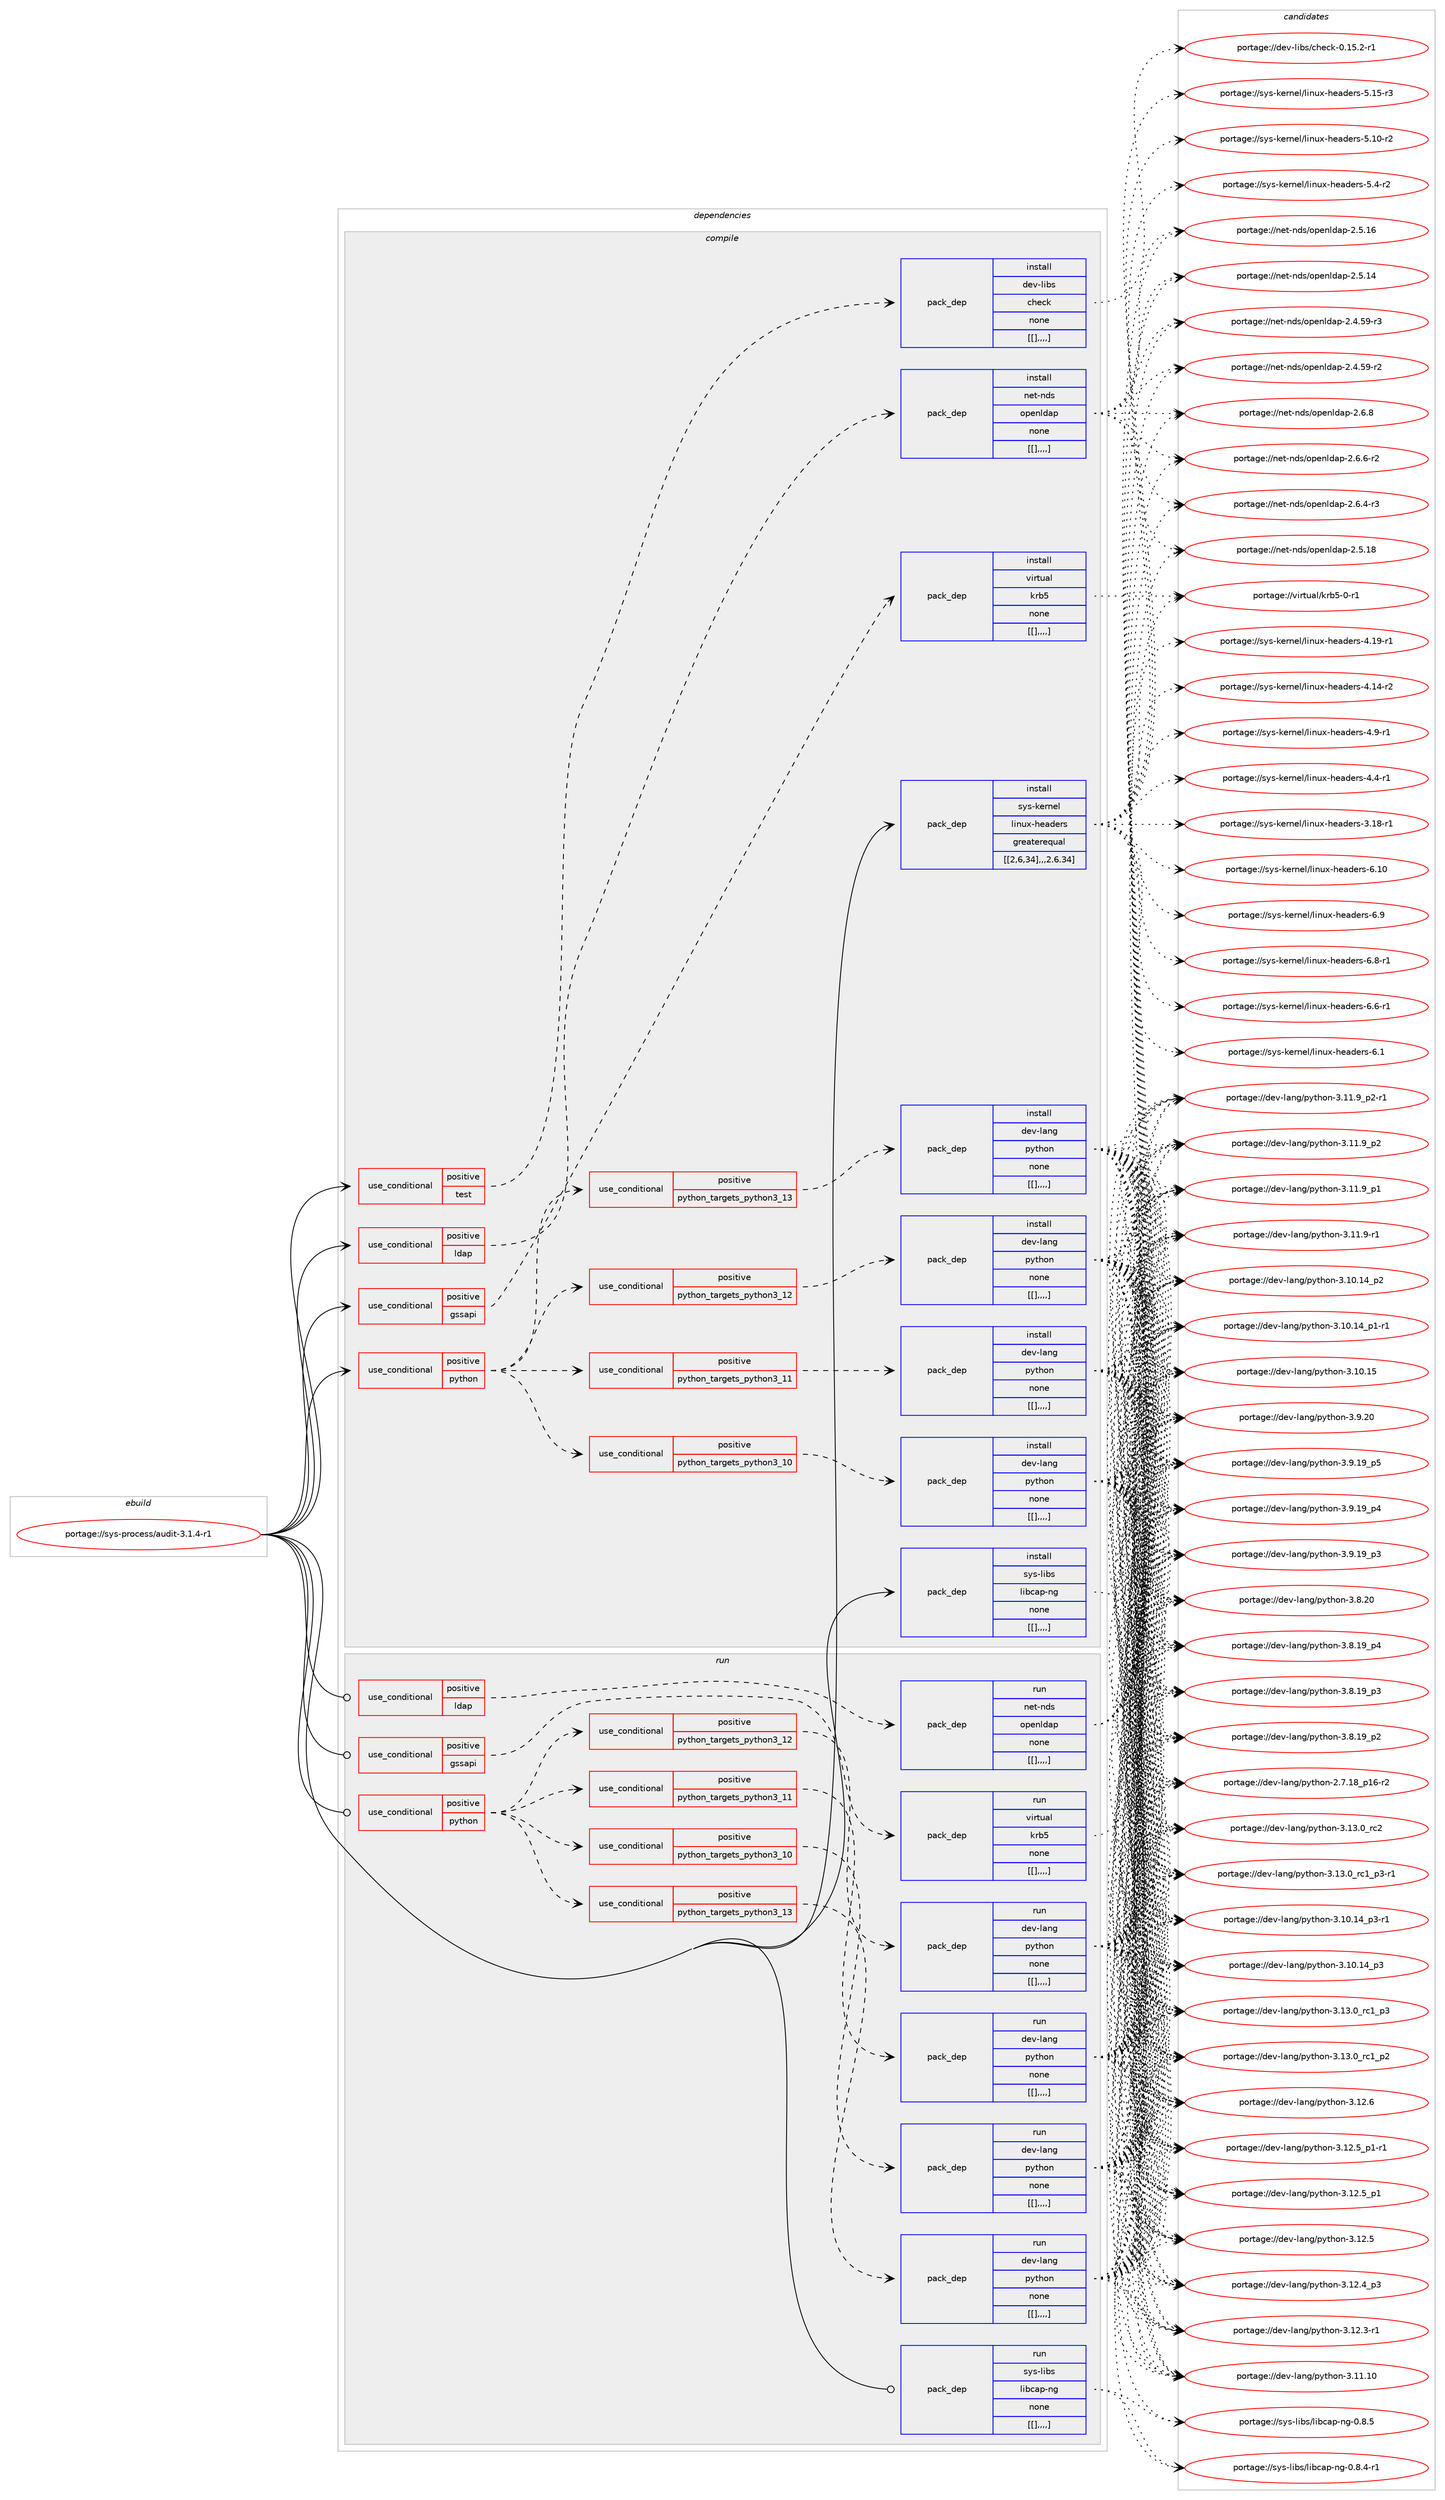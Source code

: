 digraph prolog {

# *************
# Graph options
# *************

newrank=true;
concentrate=true;
compound=true;
graph [rankdir=LR,fontname=Helvetica,fontsize=10,ranksep=1.5];#, ranksep=2.5, nodesep=0.2];
edge  [arrowhead=vee];
node  [fontname=Helvetica,fontsize=10];

# **********
# The ebuild
# **********

subgraph cluster_leftcol {
color=gray;
label=<<i>ebuild</i>>;
id [label="portage://sys-process/audit-3.1.4-r1", color=red, width=4, href="../sys-process/audit-3.1.4-r1.svg"];
}

# ****************
# The dependencies
# ****************

subgraph cluster_midcol {
color=gray;
label=<<i>dependencies</i>>;
subgraph cluster_compile {
fillcolor="#eeeeee";
style=filled;
label=<<i>compile</i>>;
subgraph cond123122 {
dependency461536 [label=<<TABLE BORDER="0" CELLBORDER="1" CELLSPACING="0" CELLPADDING="4"><TR><TD ROWSPAN="3" CELLPADDING="10">use_conditional</TD></TR><TR><TD>positive</TD></TR><TR><TD>gssapi</TD></TR></TABLE>>, shape=none, color=red];
subgraph pack335286 {
dependency461537 [label=<<TABLE BORDER="0" CELLBORDER="1" CELLSPACING="0" CELLPADDING="4" WIDTH="220"><TR><TD ROWSPAN="6" CELLPADDING="30">pack_dep</TD></TR><TR><TD WIDTH="110">install</TD></TR><TR><TD>virtual</TD></TR><TR><TD>krb5</TD></TR><TR><TD>none</TD></TR><TR><TD>[[],,,,]</TD></TR></TABLE>>, shape=none, color=blue];
}
dependency461536:e -> dependency461537:w [weight=20,style="dashed",arrowhead="vee"];
}
id:e -> dependency461536:w [weight=20,style="solid",arrowhead="vee"];
subgraph cond123123 {
dependency461538 [label=<<TABLE BORDER="0" CELLBORDER="1" CELLSPACING="0" CELLPADDING="4"><TR><TD ROWSPAN="3" CELLPADDING="10">use_conditional</TD></TR><TR><TD>positive</TD></TR><TR><TD>ldap</TD></TR></TABLE>>, shape=none, color=red];
subgraph pack335287 {
dependency461539 [label=<<TABLE BORDER="0" CELLBORDER="1" CELLSPACING="0" CELLPADDING="4" WIDTH="220"><TR><TD ROWSPAN="6" CELLPADDING="30">pack_dep</TD></TR><TR><TD WIDTH="110">install</TD></TR><TR><TD>net-nds</TD></TR><TR><TD>openldap</TD></TR><TR><TD>none</TD></TR><TR><TD>[[],,,,]</TD></TR></TABLE>>, shape=none, color=blue];
}
dependency461538:e -> dependency461539:w [weight=20,style="dashed",arrowhead="vee"];
}
id:e -> dependency461538:w [weight=20,style="solid",arrowhead="vee"];
subgraph cond123124 {
dependency461540 [label=<<TABLE BORDER="0" CELLBORDER="1" CELLSPACING="0" CELLPADDING="4"><TR><TD ROWSPAN="3" CELLPADDING="10">use_conditional</TD></TR><TR><TD>positive</TD></TR><TR><TD>python</TD></TR></TABLE>>, shape=none, color=red];
subgraph cond123125 {
dependency461541 [label=<<TABLE BORDER="0" CELLBORDER="1" CELLSPACING="0" CELLPADDING="4"><TR><TD ROWSPAN="3" CELLPADDING="10">use_conditional</TD></TR><TR><TD>positive</TD></TR><TR><TD>python_targets_python3_10</TD></TR></TABLE>>, shape=none, color=red];
subgraph pack335288 {
dependency461542 [label=<<TABLE BORDER="0" CELLBORDER="1" CELLSPACING="0" CELLPADDING="4" WIDTH="220"><TR><TD ROWSPAN="6" CELLPADDING="30">pack_dep</TD></TR><TR><TD WIDTH="110">install</TD></TR><TR><TD>dev-lang</TD></TR><TR><TD>python</TD></TR><TR><TD>none</TD></TR><TR><TD>[[],,,,]</TD></TR></TABLE>>, shape=none, color=blue];
}
dependency461541:e -> dependency461542:w [weight=20,style="dashed",arrowhead="vee"];
}
dependency461540:e -> dependency461541:w [weight=20,style="dashed",arrowhead="vee"];
subgraph cond123126 {
dependency461543 [label=<<TABLE BORDER="0" CELLBORDER="1" CELLSPACING="0" CELLPADDING="4"><TR><TD ROWSPAN="3" CELLPADDING="10">use_conditional</TD></TR><TR><TD>positive</TD></TR><TR><TD>python_targets_python3_11</TD></TR></TABLE>>, shape=none, color=red];
subgraph pack335289 {
dependency461544 [label=<<TABLE BORDER="0" CELLBORDER="1" CELLSPACING="0" CELLPADDING="4" WIDTH="220"><TR><TD ROWSPAN="6" CELLPADDING="30">pack_dep</TD></TR><TR><TD WIDTH="110">install</TD></TR><TR><TD>dev-lang</TD></TR><TR><TD>python</TD></TR><TR><TD>none</TD></TR><TR><TD>[[],,,,]</TD></TR></TABLE>>, shape=none, color=blue];
}
dependency461543:e -> dependency461544:w [weight=20,style="dashed",arrowhead="vee"];
}
dependency461540:e -> dependency461543:w [weight=20,style="dashed",arrowhead="vee"];
subgraph cond123127 {
dependency461545 [label=<<TABLE BORDER="0" CELLBORDER="1" CELLSPACING="0" CELLPADDING="4"><TR><TD ROWSPAN="3" CELLPADDING="10">use_conditional</TD></TR><TR><TD>positive</TD></TR><TR><TD>python_targets_python3_12</TD></TR></TABLE>>, shape=none, color=red];
subgraph pack335290 {
dependency461546 [label=<<TABLE BORDER="0" CELLBORDER="1" CELLSPACING="0" CELLPADDING="4" WIDTH="220"><TR><TD ROWSPAN="6" CELLPADDING="30">pack_dep</TD></TR><TR><TD WIDTH="110">install</TD></TR><TR><TD>dev-lang</TD></TR><TR><TD>python</TD></TR><TR><TD>none</TD></TR><TR><TD>[[],,,,]</TD></TR></TABLE>>, shape=none, color=blue];
}
dependency461545:e -> dependency461546:w [weight=20,style="dashed",arrowhead="vee"];
}
dependency461540:e -> dependency461545:w [weight=20,style="dashed",arrowhead="vee"];
subgraph cond123128 {
dependency461547 [label=<<TABLE BORDER="0" CELLBORDER="1" CELLSPACING="0" CELLPADDING="4"><TR><TD ROWSPAN="3" CELLPADDING="10">use_conditional</TD></TR><TR><TD>positive</TD></TR><TR><TD>python_targets_python3_13</TD></TR></TABLE>>, shape=none, color=red];
subgraph pack335291 {
dependency461548 [label=<<TABLE BORDER="0" CELLBORDER="1" CELLSPACING="0" CELLPADDING="4" WIDTH="220"><TR><TD ROWSPAN="6" CELLPADDING="30">pack_dep</TD></TR><TR><TD WIDTH="110">install</TD></TR><TR><TD>dev-lang</TD></TR><TR><TD>python</TD></TR><TR><TD>none</TD></TR><TR><TD>[[],,,,]</TD></TR></TABLE>>, shape=none, color=blue];
}
dependency461547:e -> dependency461548:w [weight=20,style="dashed",arrowhead="vee"];
}
dependency461540:e -> dependency461547:w [weight=20,style="dashed",arrowhead="vee"];
}
id:e -> dependency461540:w [weight=20,style="solid",arrowhead="vee"];
subgraph cond123129 {
dependency461549 [label=<<TABLE BORDER="0" CELLBORDER="1" CELLSPACING="0" CELLPADDING="4"><TR><TD ROWSPAN="3" CELLPADDING="10">use_conditional</TD></TR><TR><TD>positive</TD></TR><TR><TD>test</TD></TR></TABLE>>, shape=none, color=red];
subgraph pack335292 {
dependency461550 [label=<<TABLE BORDER="0" CELLBORDER="1" CELLSPACING="0" CELLPADDING="4" WIDTH="220"><TR><TD ROWSPAN="6" CELLPADDING="30">pack_dep</TD></TR><TR><TD WIDTH="110">install</TD></TR><TR><TD>dev-libs</TD></TR><TR><TD>check</TD></TR><TR><TD>none</TD></TR><TR><TD>[[],,,,]</TD></TR></TABLE>>, shape=none, color=blue];
}
dependency461549:e -> dependency461550:w [weight=20,style="dashed",arrowhead="vee"];
}
id:e -> dependency461549:w [weight=20,style="solid",arrowhead="vee"];
subgraph pack335293 {
dependency461551 [label=<<TABLE BORDER="0" CELLBORDER="1" CELLSPACING="0" CELLPADDING="4" WIDTH="220"><TR><TD ROWSPAN="6" CELLPADDING="30">pack_dep</TD></TR><TR><TD WIDTH="110">install</TD></TR><TR><TD>sys-kernel</TD></TR><TR><TD>linux-headers</TD></TR><TR><TD>greaterequal</TD></TR><TR><TD>[[2,6,34],,,2.6.34]</TD></TR></TABLE>>, shape=none, color=blue];
}
id:e -> dependency461551:w [weight=20,style="solid",arrowhead="vee"];
subgraph pack335294 {
dependency461552 [label=<<TABLE BORDER="0" CELLBORDER="1" CELLSPACING="0" CELLPADDING="4" WIDTH="220"><TR><TD ROWSPAN="6" CELLPADDING="30">pack_dep</TD></TR><TR><TD WIDTH="110">install</TD></TR><TR><TD>sys-libs</TD></TR><TR><TD>libcap-ng</TD></TR><TR><TD>none</TD></TR><TR><TD>[[],,,,]</TD></TR></TABLE>>, shape=none, color=blue];
}
id:e -> dependency461552:w [weight=20,style="solid",arrowhead="vee"];
}
subgraph cluster_compileandrun {
fillcolor="#eeeeee";
style=filled;
label=<<i>compile and run</i>>;
}
subgraph cluster_run {
fillcolor="#eeeeee";
style=filled;
label=<<i>run</i>>;
subgraph cond123130 {
dependency461553 [label=<<TABLE BORDER="0" CELLBORDER="1" CELLSPACING="0" CELLPADDING="4"><TR><TD ROWSPAN="3" CELLPADDING="10">use_conditional</TD></TR><TR><TD>positive</TD></TR><TR><TD>gssapi</TD></TR></TABLE>>, shape=none, color=red];
subgraph pack335295 {
dependency461554 [label=<<TABLE BORDER="0" CELLBORDER="1" CELLSPACING="0" CELLPADDING="4" WIDTH="220"><TR><TD ROWSPAN="6" CELLPADDING="30">pack_dep</TD></TR><TR><TD WIDTH="110">run</TD></TR><TR><TD>virtual</TD></TR><TR><TD>krb5</TD></TR><TR><TD>none</TD></TR><TR><TD>[[],,,,]</TD></TR></TABLE>>, shape=none, color=blue];
}
dependency461553:e -> dependency461554:w [weight=20,style="dashed",arrowhead="vee"];
}
id:e -> dependency461553:w [weight=20,style="solid",arrowhead="odot"];
subgraph cond123131 {
dependency461555 [label=<<TABLE BORDER="0" CELLBORDER="1" CELLSPACING="0" CELLPADDING="4"><TR><TD ROWSPAN="3" CELLPADDING="10">use_conditional</TD></TR><TR><TD>positive</TD></TR><TR><TD>ldap</TD></TR></TABLE>>, shape=none, color=red];
subgraph pack335296 {
dependency461556 [label=<<TABLE BORDER="0" CELLBORDER="1" CELLSPACING="0" CELLPADDING="4" WIDTH="220"><TR><TD ROWSPAN="6" CELLPADDING="30">pack_dep</TD></TR><TR><TD WIDTH="110">run</TD></TR><TR><TD>net-nds</TD></TR><TR><TD>openldap</TD></TR><TR><TD>none</TD></TR><TR><TD>[[],,,,]</TD></TR></TABLE>>, shape=none, color=blue];
}
dependency461555:e -> dependency461556:w [weight=20,style="dashed",arrowhead="vee"];
}
id:e -> dependency461555:w [weight=20,style="solid",arrowhead="odot"];
subgraph cond123132 {
dependency461557 [label=<<TABLE BORDER="0" CELLBORDER="1" CELLSPACING="0" CELLPADDING="4"><TR><TD ROWSPAN="3" CELLPADDING="10">use_conditional</TD></TR><TR><TD>positive</TD></TR><TR><TD>python</TD></TR></TABLE>>, shape=none, color=red];
subgraph cond123133 {
dependency461558 [label=<<TABLE BORDER="0" CELLBORDER="1" CELLSPACING="0" CELLPADDING="4"><TR><TD ROWSPAN="3" CELLPADDING="10">use_conditional</TD></TR><TR><TD>positive</TD></TR><TR><TD>python_targets_python3_10</TD></TR></TABLE>>, shape=none, color=red];
subgraph pack335297 {
dependency461559 [label=<<TABLE BORDER="0" CELLBORDER="1" CELLSPACING="0" CELLPADDING="4" WIDTH="220"><TR><TD ROWSPAN="6" CELLPADDING="30">pack_dep</TD></TR><TR><TD WIDTH="110">run</TD></TR><TR><TD>dev-lang</TD></TR><TR><TD>python</TD></TR><TR><TD>none</TD></TR><TR><TD>[[],,,,]</TD></TR></TABLE>>, shape=none, color=blue];
}
dependency461558:e -> dependency461559:w [weight=20,style="dashed",arrowhead="vee"];
}
dependency461557:e -> dependency461558:w [weight=20,style="dashed",arrowhead="vee"];
subgraph cond123134 {
dependency461560 [label=<<TABLE BORDER="0" CELLBORDER="1" CELLSPACING="0" CELLPADDING="4"><TR><TD ROWSPAN="3" CELLPADDING="10">use_conditional</TD></TR><TR><TD>positive</TD></TR><TR><TD>python_targets_python3_11</TD></TR></TABLE>>, shape=none, color=red];
subgraph pack335298 {
dependency461561 [label=<<TABLE BORDER="0" CELLBORDER="1" CELLSPACING="0" CELLPADDING="4" WIDTH="220"><TR><TD ROWSPAN="6" CELLPADDING="30">pack_dep</TD></TR><TR><TD WIDTH="110">run</TD></TR><TR><TD>dev-lang</TD></TR><TR><TD>python</TD></TR><TR><TD>none</TD></TR><TR><TD>[[],,,,]</TD></TR></TABLE>>, shape=none, color=blue];
}
dependency461560:e -> dependency461561:w [weight=20,style="dashed",arrowhead="vee"];
}
dependency461557:e -> dependency461560:w [weight=20,style="dashed",arrowhead="vee"];
subgraph cond123135 {
dependency461562 [label=<<TABLE BORDER="0" CELLBORDER="1" CELLSPACING="0" CELLPADDING="4"><TR><TD ROWSPAN="3" CELLPADDING="10">use_conditional</TD></TR><TR><TD>positive</TD></TR><TR><TD>python_targets_python3_12</TD></TR></TABLE>>, shape=none, color=red];
subgraph pack335299 {
dependency461563 [label=<<TABLE BORDER="0" CELLBORDER="1" CELLSPACING="0" CELLPADDING="4" WIDTH="220"><TR><TD ROWSPAN="6" CELLPADDING="30">pack_dep</TD></TR><TR><TD WIDTH="110">run</TD></TR><TR><TD>dev-lang</TD></TR><TR><TD>python</TD></TR><TR><TD>none</TD></TR><TR><TD>[[],,,,]</TD></TR></TABLE>>, shape=none, color=blue];
}
dependency461562:e -> dependency461563:w [weight=20,style="dashed",arrowhead="vee"];
}
dependency461557:e -> dependency461562:w [weight=20,style="dashed",arrowhead="vee"];
subgraph cond123136 {
dependency461564 [label=<<TABLE BORDER="0" CELLBORDER="1" CELLSPACING="0" CELLPADDING="4"><TR><TD ROWSPAN="3" CELLPADDING="10">use_conditional</TD></TR><TR><TD>positive</TD></TR><TR><TD>python_targets_python3_13</TD></TR></TABLE>>, shape=none, color=red];
subgraph pack335300 {
dependency461565 [label=<<TABLE BORDER="0" CELLBORDER="1" CELLSPACING="0" CELLPADDING="4" WIDTH="220"><TR><TD ROWSPAN="6" CELLPADDING="30">pack_dep</TD></TR><TR><TD WIDTH="110">run</TD></TR><TR><TD>dev-lang</TD></TR><TR><TD>python</TD></TR><TR><TD>none</TD></TR><TR><TD>[[],,,,]</TD></TR></TABLE>>, shape=none, color=blue];
}
dependency461564:e -> dependency461565:w [weight=20,style="dashed",arrowhead="vee"];
}
dependency461557:e -> dependency461564:w [weight=20,style="dashed",arrowhead="vee"];
}
id:e -> dependency461557:w [weight=20,style="solid",arrowhead="odot"];
subgraph pack335301 {
dependency461566 [label=<<TABLE BORDER="0" CELLBORDER="1" CELLSPACING="0" CELLPADDING="4" WIDTH="220"><TR><TD ROWSPAN="6" CELLPADDING="30">pack_dep</TD></TR><TR><TD WIDTH="110">run</TD></TR><TR><TD>sys-libs</TD></TR><TR><TD>libcap-ng</TD></TR><TR><TD>none</TD></TR><TR><TD>[[],,,,]</TD></TR></TABLE>>, shape=none, color=blue];
}
id:e -> dependency461566:w [weight=20,style="solid",arrowhead="odot"];
}
}

# **************
# The candidates
# **************

subgraph cluster_choices {
rank=same;
color=gray;
label=<<i>candidates</i>>;

subgraph choice335286 {
color=black;
nodesep=1;
choice1181051141161179710847107114985345484511449 [label="portage://virtual/krb5-0-r1", color=red, width=4,href="../virtual/krb5-0-r1.svg"];
dependency461537:e -> choice1181051141161179710847107114985345484511449:w [style=dotted,weight="100"];
}
subgraph choice335287 {
color=black;
nodesep=1;
choice110101116451101001154711111210111010810097112455046544656 [label="portage://net-nds/openldap-2.6.8", color=red, width=4,href="../net-nds/openldap-2.6.8.svg"];
choice1101011164511010011547111112101110108100971124550465446544511450 [label="portage://net-nds/openldap-2.6.6-r2", color=red, width=4,href="../net-nds/openldap-2.6.6-r2.svg"];
choice1101011164511010011547111112101110108100971124550465446524511451 [label="portage://net-nds/openldap-2.6.4-r3", color=red, width=4,href="../net-nds/openldap-2.6.4-r3.svg"];
choice11010111645110100115471111121011101081009711245504653464956 [label="portage://net-nds/openldap-2.5.18", color=red, width=4,href="../net-nds/openldap-2.5.18.svg"];
choice11010111645110100115471111121011101081009711245504653464954 [label="portage://net-nds/openldap-2.5.16", color=red, width=4,href="../net-nds/openldap-2.5.16.svg"];
choice11010111645110100115471111121011101081009711245504653464952 [label="portage://net-nds/openldap-2.5.14", color=red, width=4,href="../net-nds/openldap-2.5.14.svg"];
choice110101116451101001154711111210111010810097112455046524653574511451 [label="portage://net-nds/openldap-2.4.59-r3", color=red, width=4,href="../net-nds/openldap-2.4.59-r3.svg"];
choice110101116451101001154711111210111010810097112455046524653574511450 [label="portage://net-nds/openldap-2.4.59-r2", color=red, width=4,href="../net-nds/openldap-2.4.59-r2.svg"];
dependency461539:e -> choice110101116451101001154711111210111010810097112455046544656:w [style=dotted,weight="100"];
dependency461539:e -> choice1101011164511010011547111112101110108100971124550465446544511450:w [style=dotted,weight="100"];
dependency461539:e -> choice1101011164511010011547111112101110108100971124550465446524511451:w [style=dotted,weight="100"];
dependency461539:e -> choice11010111645110100115471111121011101081009711245504653464956:w [style=dotted,weight="100"];
dependency461539:e -> choice11010111645110100115471111121011101081009711245504653464954:w [style=dotted,weight="100"];
dependency461539:e -> choice11010111645110100115471111121011101081009711245504653464952:w [style=dotted,weight="100"];
dependency461539:e -> choice110101116451101001154711111210111010810097112455046524653574511451:w [style=dotted,weight="100"];
dependency461539:e -> choice110101116451101001154711111210111010810097112455046524653574511450:w [style=dotted,weight="100"];
}
subgraph choice335288 {
color=black;
nodesep=1;
choice10010111845108971101034711212111610411111045514649514648951149950 [label="portage://dev-lang/python-3.13.0_rc2", color=red, width=4,href="../dev-lang/python-3.13.0_rc2.svg"];
choice1001011184510897110103471121211161041111104551464951464895114994995112514511449 [label="portage://dev-lang/python-3.13.0_rc1_p3-r1", color=red, width=4,href="../dev-lang/python-3.13.0_rc1_p3-r1.svg"];
choice100101118451089711010347112121116104111110455146495146489511499499511251 [label="portage://dev-lang/python-3.13.0_rc1_p3", color=red, width=4,href="../dev-lang/python-3.13.0_rc1_p3.svg"];
choice100101118451089711010347112121116104111110455146495146489511499499511250 [label="portage://dev-lang/python-3.13.0_rc1_p2", color=red, width=4,href="../dev-lang/python-3.13.0_rc1_p2.svg"];
choice10010111845108971101034711212111610411111045514649504654 [label="portage://dev-lang/python-3.12.6", color=red, width=4,href="../dev-lang/python-3.12.6.svg"];
choice1001011184510897110103471121211161041111104551464950465395112494511449 [label="portage://dev-lang/python-3.12.5_p1-r1", color=red, width=4,href="../dev-lang/python-3.12.5_p1-r1.svg"];
choice100101118451089711010347112121116104111110455146495046539511249 [label="portage://dev-lang/python-3.12.5_p1", color=red, width=4,href="../dev-lang/python-3.12.5_p1.svg"];
choice10010111845108971101034711212111610411111045514649504653 [label="portage://dev-lang/python-3.12.5", color=red, width=4,href="../dev-lang/python-3.12.5.svg"];
choice100101118451089711010347112121116104111110455146495046529511251 [label="portage://dev-lang/python-3.12.4_p3", color=red, width=4,href="../dev-lang/python-3.12.4_p3.svg"];
choice100101118451089711010347112121116104111110455146495046514511449 [label="portage://dev-lang/python-3.12.3-r1", color=red, width=4,href="../dev-lang/python-3.12.3-r1.svg"];
choice1001011184510897110103471121211161041111104551464949464948 [label="portage://dev-lang/python-3.11.10", color=red, width=4,href="../dev-lang/python-3.11.10.svg"];
choice1001011184510897110103471121211161041111104551464949465795112504511449 [label="portage://dev-lang/python-3.11.9_p2-r1", color=red, width=4,href="../dev-lang/python-3.11.9_p2-r1.svg"];
choice100101118451089711010347112121116104111110455146494946579511250 [label="portage://dev-lang/python-3.11.9_p2", color=red, width=4,href="../dev-lang/python-3.11.9_p2.svg"];
choice100101118451089711010347112121116104111110455146494946579511249 [label="portage://dev-lang/python-3.11.9_p1", color=red, width=4,href="../dev-lang/python-3.11.9_p1.svg"];
choice100101118451089711010347112121116104111110455146494946574511449 [label="portage://dev-lang/python-3.11.9-r1", color=red, width=4,href="../dev-lang/python-3.11.9-r1.svg"];
choice1001011184510897110103471121211161041111104551464948464953 [label="portage://dev-lang/python-3.10.15", color=red, width=4,href="../dev-lang/python-3.10.15.svg"];
choice100101118451089711010347112121116104111110455146494846495295112514511449 [label="portage://dev-lang/python-3.10.14_p3-r1", color=red, width=4,href="../dev-lang/python-3.10.14_p3-r1.svg"];
choice10010111845108971101034711212111610411111045514649484649529511251 [label="portage://dev-lang/python-3.10.14_p3", color=red, width=4,href="../dev-lang/python-3.10.14_p3.svg"];
choice10010111845108971101034711212111610411111045514649484649529511250 [label="portage://dev-lang/python-3.10.14_p2", color=red, width=4,href="../dev-lang/python-3.10.14_p2.svg"];
choice100101118451089711010347112121116104111110455146494846495295112494511449 [label="portage://dev-lang/python-3.10.14_p1-r1", color=red, width=4,href="../dev-lang/python-3.10.14_p1-r1.svg"];
choice10010111845108971101034711212111610411111045514657465048 [label="portage://dev-lang/python-3.9.20", color=red, width=4,href="../dev-lang/python-3.9.20.svg"];
choice100101118451089711010347112121116104111110455146574649579511253 [label="portage://dev-lang/python-3.9.19_p5", color=red, width=4,href="../dev-lang/python-3.9.19_p5.svg"];
choice100101118451089711010347112121116104111110455146574649579511252 [label="portage://dev-lang/python-3.9.19_p4", color=red, width=4,href="../dev-lang/python-3.9.19_p4.svg"];
choice100101118451089711010347112121116104111110455146574649579511251 [label="portage://dev-lang/python-3.9.19_p3", color=red, width=4,href="../dev-lang/python-3.9.19_p3.svg"];
choice10010111845108971101034711212111610411111045514656465048 [label="portage://dev-lang/python-3.8.20", color=red, width=4,href="../dev-lang/python-3.8.20.svg"];
choice100101118451089711010347112121116104111110455146564649579511252 [label="portage://dev-lang/python-3.8.19_p4", color=red, width=4,href="../dev-lang/python-3.8.19_p4.svg"];
choice100101118451089711010347112121116104111110455146564649579511251 [label="portage://dev-lang/python-3.8.19_p3", color=red, width=4,href="../dev-lang/python-3.8.19_p3.svg"];
choice100101118451089711010347112121116104111110455146564649579511250 [label="portage://dev-lang/python-3.8.19_p2", color=red, width=4,href="../dev-lang/python-3.8.19_p2.svg"];
choice100101118451089711010347112121116104111110455046554649569511249544511450 [label="portage://dev-lang/python-2.7.18_p16-r2", color=red, width=4,href="../dev-lang/python-2.7.18_p16-r2.svg"];
dependency461542:e -> choice10010111845108971101034711212111610411111045514649514648951149950:w [style=dotted,weight="100"];
dependency461542:e -> choice1001011184510897110103471121211161041111104551464951464895114994995112514511449:w [style=dotted,weight="100"];
dependency461542:e -> choice100101118451089711010347112121116104111110455146495146489511499499511251:w [style=dotted,weight="100"];
dependency461542:e -> choice100101118451089711010347112121116104111110455146495146489511499499511250:w [style=dotted,weight="100"];
dependency461542:e -> choice10010111845108971101034711212111610411111045514649504654:w [style=dotted,weight="100"];
dependency461542:e -> choice1001011184510897110103471121211161041111104551464950465395112494511449:w [style=dotted,weight="100"];
dependency461542:e -> choice100101118451089711010347112121116104111110455146495046539511249:w [style=dotted,weight="100"];
dependency461542:e -> choice10010111845108971101034711212111610411111045514649504653:w [style=dotted,weight="100"];
dependency461542:e -> choice100101118451089711010347112121116104111110455146495046529511251:w [style=dotted,weight="100"];
dependency461542:e -> choice100101118451089711010347112121116104111110455146495046514511449:w [style=dotted,weight="100"];
dependency461542:e -> choice1001011184510897110103471121211161041111104551464949464948:w [style=dotted,weight="100"];
dependency461542:e -> choice1001011184510897110103471121211161041111104551464949465795112504511449:w [style=dotted,weight="100"];
dependency461542:e -> choice100101118451089711010347112121116104111110455146494946579511250:w [style=dotted,weight="100"];
dependency461542:e -> choice100101118451089711010347112121116104111110455146494946579511249:w [style=dotted,weight="100"];
dependency461542:e -> choice100101118451089711010347112121116104111110455146494946574511449:w [style=dotted,weight="100"];
dependency461542:e -> choice1001011184510897110103471121211161041111104551464948464953:w [style=dotted,weight="100"];
dependency461542:e -> choice100101118451089711010347112121116104111110455146494846495295112514511449:w [style=dotted,weight="100"];
dependency461542:e -> choice10010111845108971101034711212111610411111045514649484649529511251:w [style=dotted,weight="100"];
dependency461542:e -> choice10010111845108971101034711212111610411111045514649484649529511250:w [style=dotted,weight="100"];
dependency461542:e -> choice100101118451089711010347112121116104111110455146494846495295112494511449:w [style=dotted,weight="100"];
dependency461542:e -> choice10010111845108971101034711212111610411111045514657465048:w [style=dotted,weight="100"];
dependency461542:e -> choice100101118451089711010347112121116104111110455146574649579511253:w [style=dotted,weight="100"];
dependency461542:e -> choice100101118451089711010347112121116104111110455146574649579511252:w [style=dotted,weight="100"];
dependency461542:e -> choice100101118451089711010347112121116104111110455146574649579511251:w [style=dotted,weight="100"];
dependency461542:e -> choice10010111845108971101034711212111610411111045514656465048:w [style=dotted,weight="100"];
dependency461542:e -> choice100101118451089711010347112121116104111110455146564649579511252:w [style=dotted,weight="100"];
dependency461542:e -> choice100101118451089711010347112121116104111110455146564649579511251:w [style=dotted,weight="100"];
dependency461542:e -> choice100101118451089711010347112121116104111110455146564649579511250:w [style=dotted,weight="100"];
dependency461542:e -> choice100101118451089711010347112121116104111110455046554649569511249544511450:w [style=dotted,weight="100"];
}
subgraph choice335289 {
color=black;
nodesep=1;
choice10010111845108971101034711212111610411111045514649514648951149950 [label="portage://dev-lang/python-3.13.0_rc2", color=red, width=4,href="../dev-lang/python-3.13.0_rc2.svg"];
choice1001011184510897110103471121211161041111104551464951464895114994995112514511449 [label="portage://dev-lang/python-3.13.0_rc1_p3-r1", color=red, width=4,href="../dev-lang/python-3.13.0_rc1_p3-r1.svg"];
choice100101118451089711010347112121116104111110455146495146489511499499511251 [label="portage://dev-lang/python-3.13.0_rc1_p3", color=red, width=4,href="../dev-lang/python-3.13.0_rc1_p3.svg"];
choice100101118451089711010347112121116104111110455146495146489511499499511250 [label="portage://dev-lang/python-3.13.0_rc1_p2", color=red, width=4,href="../dev-lang/python-3.13.0_rc1_p2.svg"];
choice10010111845108971101034711212111610411111045514649504654 [label="portage://dev-lang/python-3.12.6", color=red, width=4,href="../dev-lang/python-3.12.6.svg"];
choice1001011184510897110103471121211161041111104551464950465395112494511449 [label="portage://dev-lang/python-3.12.5_p1-r1", color=red, width=4,href="../dev-lang/python-3.12.5_p1-r1.svg"];
choice100101118451089711010347112121116104111110455146495046539511249 [label="portage://dev-lang/python-3.12.5_p1", color=red, width=4,href="../dev-lang/python-3.12.5_p1.svg"];
choice10010111845108971101034711212111610411111045514649504653 [label="portage://dev-lang/python-3.12.5", color=red, width=4,href="../dev-lang/python-3.12.5.svg"];
choice100101118451089711010347112121116104111110455146495046529511251 [label="portage://dev-lang/python-3.12.4_p3", color=red, width=4,href="../dev-lang/python-3.12.4_p3.svg"];
choice100101118451089711010347112121116104111110455146495046514511449 [label="portage://dev-lang/python-3.12.3-r1", color=red, width=4,href="../dev-lang/python-3.12.3-r1.svg"];
choice1001011184510897110103471121211161041111104551464949464948 [label="portage://dev-lang/python-3.11.10", color=red, width=4,href="../dev-lang/python-3.11.10.svg"];
choice1001011184510897110103471121211161041111104551464949465795112504511449 [label="portage://dev-lang/python-3.11.9_p2-r1", color=red, width=4,href="../dev-lang/python-3.11.9_p2-r1.svg"];
choice100101118451089711010347112121116104111110455146494946579511250 [label="portage://dev-lang/python-3.11.9_p2", color=red, width=4,href="../dev-lang/python-3.11.9_p2.svg"];
choice100101118451089711010347112121116104111110455146494946579511249 [label="portage://dev-lang/python-3.11.9_p1", color=red, width=4,href="../dev-lang/python-3.11.9_p1.svg"];
choice100101118451089711010347112121116104111110455146494946574511449 [label="portage://dev-lang/python-3.11.9-r1", color=red, width=4,href="../dev-lang/python-3.11.9-r1.svg"];
choice1001011184510897110103471121211161041111104551464948464953 [label="portage://dev-lang/python-3.10.15", color=red, width=4,href="../dev-lang/python-3.10.15.svg"];
choice100101118451089711010347112121116104111110455146494846495295112514511449 [label="portage://dev-lang/python-3.10.14_p3-r1", color=red, width=4,href="../dev-lang/python-3.10.14_p3-r1.svg"];
choice10010111845108971101034711212111610411111045514649484649529511251 [label="portage://dev-lang/python-3.10.14_p3", color=red, width=4,href="../dev-lang/python-3.10.14_p3.svg"];
choice10010111845108971101034711212111610411111045514649484649529511250 [label="portage://dev-lang/python-3.10.14_p2", color=red, width=4,href="../dev-lang/python-3.10.14_p2.svg"];
choice100101118451089711010347112121116104111110455146494846495295112494511449 [label="portage://dev-lang/python-3.10.14_p1-r1", color=red, width=4,href="../dev-lang/python-3.10.14_p1-r1.svg"];
choice10010111845108971101034711212111610411111045514657465048 [label="portage://dev-lang/python-3.9.20", color=red, width=4,href="../dev-lang/python-3.9.20.svg"];
choice100101118451089711010347112121116104111110455146574649579511253 [label="portage://dev-lang/python-3.9.19_p5", color=red, width=4,href="../dev-lang/python-3.9.19_p5.svg"];
choice100101118451089711010347112121116104111110455146574649579511252 [label="portage://dev-lang/python-3.9.19_p4", color=red, width=4,href="../dev-lang/python-3.9.19_p4.svg"];
choice100101118451089711010347112121116104111110455146574649579511251 [label="portage://dev-lang/python-3.9.19_p3", color=red, width=4,href="../dev-lang/python-3.9.19_p3.svg"];
choice10010111845108971101034711212111610411111045514656465048 [label="portage://dev-lang/python-3.8.20", color=red, width=4,href="../dev-lang/python-3.8.20.svg"];
choice100101118451089711010347112121116104111110455146564649579511252 [label="portage://dev-lang/python-3.8.19_p4", color=red, width=4,href="../dev-lang/python-3.8.19_p4.svg"];
choice100101118451089711010347112121116104111110455146564649579511251 [label="portage://dev-lang/python-3.8.19_p3", color=red, width=4,href="../dev-lang/python-3.8.19_p3.svg"];
choice100101118451089711010347112121116104111110455146564649579511250 [label="portage://dev-lang/python-3.8.19_p2", color=red, width=4,href="../dev-lang/python-3.8.19_p2.svg"];
choice100101118451089711010347112121116104111110455046554649569511249544511450 [label="portage://dev-lang/python-2.7.18_p16-r2", color=red, width=4,href="../dev-lang/python-2.7.18_p16-r2.svg"];
dependency461544:e -> choice10010111845108971101034711212111610411111045514649514648951149950:w [style=dotted,weight="100"];
dependency461544:e -> choice1001011184510897110103471121211161041111104551464951464895114994995112514511449:w [style=dotted,weight="100"];
dependency461544:e -> choice100101118451089711010347112121116104111110455146495146489511499499511251:w [style=dotted,weight="100"];
dependency461544:e -> choice100101118451089711010347112121116104111110455146495146489511499499511250:w [style=dotted,weight="100"];
dependency461544:e -> choice10010111845108971101034711212111610411111045514649504654:w [style=dotted,weight="100"];
dependency461544:e -> choice1001011184510897110103471121211161041111104551464950465395112494511449:w [style=dotted,weight="100"];
dependency461544:e -> choice100101118451089711010347112121116104111110455146495046539511249:w [style=dotted,weight="100"];
dependency461544:e -> choice10010111845108971101034711212111610411111045514649504653:w [style=dotted,weight="100"];
dependency461544:e -> choice100101118451089711010347112121116104111110455146495046529511251:w [style=dotted,weight="100"];
dependency461544:e -> choice100101118451089711010347112121116104111110455146495046514511449:w [style=dotted,weight="100"];
dependency461544:e -> choice1001011184510897110103471121211161041111104551464949464948:w [style=dotted,weight="100"];
dependency461544:e -> choice1001011184510897110103471121211161041111104551464949465795112504511449:w [style=dotted,weight="100"];
dependency461544:e -> choice100101118451089711010347112121116104111110455146494946579511250:w [style=dotted,weight="100"];
dependency461544:e -> choice100101118451089711010347112121116104111110455146494946579511249:w [style=dotted,weight="100"];
dependency461544:e -> choice100101118451089711010347112121116104111110455146494946574511449:w [style=dotted,weight="100"];
dependency461544:e -> choice1001011184510897110103471121211161041111104551464948464953:w [style=dotted,weight="100"];
dependency461544:e -> choice100101118451089711010347112121116104111110455146494846495295112514511449:w [style=dotted,weight="100"];
dependency461544:e -> choice10010111845108971101034711212111610411111045514649484649529511251:w [style=dotted,weight="100"];
dependency461544:e -> choice10010111845108971101034711212111610411111045514649484649529511250:w [style=dotted,weight="100"];
dependency461544:e -> choice100101118451089711010347112121116104111110455146494846495295112494511449:w [style=dotted,weight="100"];
dependency461544:e -> choice10010111845108971101034711212111610411111045514657465048:w [style=dotted,weight="100"];
dependency461544:e -> choice100101118451089711010347112121116104111110455146574649579511253:w [style=dotted,weight="100"];
dependency461544:e -> choice100101118451089711010347112121116104111110455146574649579511252:w [style=dotted,weight="100"];
dependency461544:e -> choice100101118451089711010347112121116104111110455146574649579511251:w [style=dotted,weight="100"];
dependency461544:e -> choice10010111845108971101034711212111610411111045514656465048:w [style=dotted,weight="100"];
dependency461544:e -> choice100101118451089711010347112121116104111110455146564649579511252:w [style=dotted,weight="100"];
dependency461544:e -> choice100101118451089711010347112121116104111110455146564649579511251:w [style=dotted,weight="100"];
dependency461544:e -> choice100101118451089711010347112121116104111110455146564649579511250:w [style=dotted,weight="100"];
dependency461544:e -> choice100101118451089711010347112121116104111110455046554649569511249544511450:w [style=dotted,weight="100"];
}
subgraph choice335290 {
color=black;
nodesep=1;
choice10010111845108971101034711212111610411111045514649514648951149950 [label="portage://dev-lang/python-3.13.0_rc2", color=red, width=4,href="../dev-lang/python-3.13.0_rc2.svg"];
choice1001011184510897110103471121211161041111104551464951464895114994995112514511449 [label="portage://dev-lang/python-3.13.0_rc1_p3-r1", color=red, width=4,href="../dev-lang/python-3.13.0_rc1_p3-r1.svg"];
choice100101118451089711010347112121116104111110455146495146489511499499511251 [label="portage://dev-lang/python-3.13.0_rc1_p3", color=red, width=4,href="../dev-lang/python-3.13.0_rc1_p3.svg"];
choice100101118451089711010347112121116104111110455146495146489511499499511250 [label="portage://dev-lang/python-3.13.0_rc1_p2", color=red, width=4,href="../dev-lang/python-3.13.0_rc1_p2.svg"];
choice10010111845108971101034711212111610411111045514649504654 [label="portage://dev-lang/python-3.12.6", color=red, width=4,href="../dev-lang/python-3.12.6.svg"];
choice1001011184510897110103471121211161041111104551464950465395112494511449 [label="portage://dev-lang/python-3.12.5_p1-r1", color=red, width=4,href="../dev-lang/python-3.12.5_p1-r1.svg"];
choice100101118451089711010347112121116104111110455146495046539511249 [label="portage://dev-lang/python-3.12.5_p1", color=red, width=4,href="../dev-lang/python-3.12.5_p1.svg"];
choice10010111845108971101034711212111610411111045514649504653 [label="portage://dev-lang/python-3.12.5", color=red, width=4,href="../dev-lang/python-3.12.5.svg"];
choice100101118451089711010347112121116104111110455146495046529511251 [label="portage://dev-lang/python-3.12.4_p3", color=red, width=4,href="../dev-lang/python-3.12.4_p3.svg"];
choice100101118451089711010347112121116104111110455146495046514511449 [label="portage://dev-lang/python-3.12.3-r1", color=red, width=4,href="../dev-lang/python-3.12.3-r1.svg"];
choice1001011184510897110103471121211161041111104551464949464948 [label="portage://dev-lang/python-3.11.10", color=red, width=4,href="../dev-lang/python-3.11.10.svg"];
choice1001011184510897110103471121211161041111104551464949465795112504511449 [label="portage://dev-lang/python-3.11.9_p2-r1", color=red, width=4,href="../dev-lang/python-3.11.9_p2-r1.svg"];
choice100101118451089711010347112121116104111110455146494946579511250 [label="portage://dev-lang/python-3.11.9_p2", color=red, width=4,href="../dev-lang/python-3.11.9_p2.svg"];
choice100101118451089711010347112121116104111110455146494946579511249 [label="portage://dev-lang/python-3.11.9_p1", color=red, width=4,href="../dev-lang/python-3.11.9_p1.svg"];
choice100101118451089711010347112121116104111110455146494946574511449 [label="portage://dev-lang/python-3.11.9-r1", color=red, width=4,href="../dev-lang/python-3.11.9-r1.svg"];
choice1001011184510897110103471121211161041111104551464948464953 [label="portage://dev-lang/python-3.10.15", color=red, width=4,href="../dev-lang/python-3.10.15.svg"];
choice100101118451089711010347112121116104111110455146494846495295112514511449 [label="portage://dev-lang/python-3.10.14_p3-r1", color=red, width=4,href="../dev-lang/python-3.10.14_p3-r1.svg"];
choice10010111845108971101034711212111610411111045514649484649529511251 [label="portage://dev-lang/python-3.10.14_p3", color=red, width=4,href="../dev-lang/python-3.10.14_p3.svg"];
choice10010111845108971101034711212111610411111045514649484649529511250 [label="portage://dev-lang/python-3.10.14_p2", color=red, width=4,href="../dev-lang/python-3.10.14_p2.svg"];
choice100101118451089711010347112121116104111110455146494846495295112494511449 [label="portage://dev-lang/python-3.10.14_p1-r1", color=red, width=4,href="../dev-lang/python-3.10.14_p1-r1.svg"];
choice10010111845108971101034711212111610411111045514657465048 [label="portage://dev-lang/python-3.9.20", color=red, width=4,href="../dev-lang/python-3.9.20.svg"];
choice100101118451089711010347112121116104111110455146574649579511253 [label="portage://dev-lang/python-3.9.19_p5", color=red, width=4,href="../dev-lang/python-3.9.19_p5.svg"];
choice100101118451089711010347112121116104111110455146574649579511252 [label="portage://dev-lang/python-3.9.19_p4", color=red, width=4,href="../dev-lang/python-3.9.19_p4.svg"];
choice100101118451089711010347112121116104111110455146574649579511251 [label="portage://dev-lang/python-3.9.19_p3", color=red, width=4,href="../dev-lang/python-3.9.19_p3.svg"];
choice10010111845108971101034711212111610411111045514656465048 [label="portage://dev-lang/python-3.8.20", color=red, width=4,href="../dev-lang/python-3.8.20.svg"];
choice100101118451089711010347112121116104111110455146564649579511252 [label="portage://dev-lang/python-3.8.19_p4", color=red, width=4,href="../dev-lang/python-3.8.19_p4.svg"];
choice100101118451089711010347112121116104111110455146564649579511251 [label="portage://dev-lang/python-3.8.19_p3", color=red, width=4,href="../dev-lang/python-3.8.19_p3.svg"];
choice100101118451089711010347112121116104111110455146564649579511250 [label="portage://dev-lang/python-3.8.19_p2", color=red, width=4,href="../dev-lang/python-3.8.19_p2.svg"];
choice100101118451089711010347112121116104111110455046554649569511249544511450 [label="portage://dev-lang/python-2.7.18_p16-r2", color=red, width=4,href="../dev-lang/python-2.7.18_p16-r2.svg"];
dependency461546:e -> choice10010111845108971101034711212111610411111045514649514648951149950:w [style=dotted,weight="100"];
dependency461546:e -> choice1001011184510897110103471121211161041111104551464951464895114994995112514511449:w [style=dotted,weight="100"];
dependency461546:e -> choice100101118451089711010347112121116104111110455146495146489511499499511251:w [style=dotted,weight="100"];
dependency461546:e -> choice100101118451089711010347112121116104111110455146495146489511499499511250:w [style=dotted,weight="100"];
dependency461546:e -> choice10010111845108971101034711212111610411111045514649504654:w [style=dotted,weight="100"];
dependency461546:e -> choice1001011184510897110103471121211161041111104551464950465395112494511449:w [style=dotted,weight="100"];
dependency461546:e -> choice100101118451089711010347112121116104111110455146495046539511249:w [style=dotted,weight="100"];
dependency461546:e -> choice10010111845108971101034711212111610411111045514649504653:w [style=dotted,weight="100"];
dependency461546:e -> choice100101118451089711010347112121116104111110455146495046529511251:w [style=dotted,weight="100"];
dependency461546:e -> choice100101118451089711010347112121116104111110455146495046514511449:w [style=dotted,weight="100"];
dependency461546:e -> choice1001011184510897110103471121211161041111104551464949464948:w [style=dotted,weight="100"];
dependency461546:e -> choice1001011184510897110103471121211161041111104551464949465795112504511449:w [style=dotted,weight="100"];
dependency461546:e -> choice100101118451089711010347112121116104111110455146494946579511250:w [style=dotted,weight="100"];
dependency461546:e -> choice100101118451089711010347112121116104111110455146494946579511249:w [style=dotted,weight="100"];
dependency461546:e -> choice100101118451089711010347112121116104111110455146494946574511449:w [style=dotted,weight="100"];
dependency461546:e -> choice1001011184510897110103471121211161041111104551464948464953:w [style=dotted,weight="100"];
dependency461546:e -> choice100101118451089711010347112121116104111110455146494846495295112514511449:w [style=dotted,weight="100"];
dependency461546:e -> choice10010111845108971101034711212111610411111045514649484649529511251:w [style=dotted,weight="100"];
dependency461546:e -> choice10010111845108971101034711212111610411111045514649484649529511250:w [style=dotted,weight="100"];
dependency461546:e -> choice100101118451089711010347112121116104111110455146494846495295112494511449:w [style=dotted,weight="100"];
dependency461546:e -> choice10010111845108971101034711212111610411111045514657465048:w [style=dotted,weight="100"];
dependency461546:e -> choice100101118451089711010347112121116104111110455146574649579511253:w [style=dotted,weight="100"];
dependency461546:e -> choice100101118451089711010347112121116104111110455146574649579511252:w [style=dotted,weight="100"];
dependency461546:e -> choice100101118451089711010347112121116104111110455146574649579511251:w [style=dotted,weight="100"];
dependency461546:e -> choice10010111845108971101034711212111610411111045514656465048:w [style=dotted,weight="100"];
dependency461546:e -> choice100101118451089711010347112121116104111110455146564649579511252:w [style=dotted,weight="100"];
dependency461546:e -> choice100101118451089711010347112121116104111110455146564649579511251:w [style=dotted,weight="100"];
dependency461546:e -> choice100101118451089711010347112121116104111110455146564649579511250:w [style=dotted,weight="100"];
dependency461546:e -> choice100101118451089711010347112121116104111110455046554649569511249544511450:w [style=dotted,weight="100"];
}
subgraph choice335291 {
color=black;
nodesep=1;
choice10010111845108971101034711212111610411111045514649514648951149950 [label="portage://dev-lang/python-3.13.0_rc2", color=red, width=4,href="../dev-lang/python-3.13.0_rc2.svg"];
choice1001011184510897110103471121211161041111104551464951464895114994995112514511449 [label="portage://dev-lang/python-3.13.0_rc1_p3-r1", color=red, width=4,href="../dev-lang/python-3.13.0_rc1_p3-r1.svg"];
choice100101118451089711010347112121116104111110455146495146489511499499511251 [label="portage://dev-lang/python-3.13.0_rc1_p3", color=red, width=4,href="../dev-lang/python-3.13.0_rc1_p3.svg"];
choice100101118451089711010347112121116104111110455146495146489511499499511250 [label="portage://dev-lang/python-3.13.0_rc1_p2", color=red, width=4,href="../dev-lang/python-3.13.0_rc1_p2.svg"];
choice10010111845108971101034711212111610411111045514649504654 [label="portage://dev-lang/python-3.12.6", color=red, width=4,href="../dev-lang/python-3.12.6.svg"];
choice1001011184510897110103471121211161041111104551464950465395112494511449 [label="portage://dev-lang/python-3.12.5_p1-r1", color=red, width=4,href="../dev-lang/python-3.12.5_p1-r1.svg"];
choice100101118451089711010347112121116104111110455146495046539511249 [label="portage://dev-lang/python-3.12.5_p1", color=red, width=4,href="../dev-lang/python-3.12.5_p1.svg"];
choice10010111845108971101034711212111610411111045514649504653 [label="portage://dev-lang/python-3.12.5", color=red, width=4,href="../dev-lang/python-3.12.5.svg"];
choice100101118451089711010347112121116104111110455146495046529511251 [label="portage://dev-lang/python-3.12.4_p3", color=red, width=4,href="../dev-lang/python-3.12.4_p3.svg"];
choice100101118451089711010347112121116104111110455146495046514511449 [label="portage://dev-lang/python-3.12.3-r1", color=red, width=4,href="../dev-lang/python-3.12.3-r1.svg"];
choice1001011184510897110103471121211161041111104551464949464948 [label="portage://dev-lang/python-3.11.10", color=red, width=4,href="../dev-lang/python-3.11.10.svg"];
choice1001011184510897110103471121211161041111104551464949465795112504511449 [label="portage://dev-lang/python-3.11.9_p2-r1", color=red, width=4,href="../dev-lang/python-3.11.9_p2-r1.svg"];
choice100101118451089711010347112121116104111110455146494946579511250 [label="portage://dev-lang/python-3.11.9_p2", color=red, width=4,href="../dev-lang/python-3.11.9_p2.svg"];
choice100101118451089711010347112121116104111110455146494946579511249 [label="portage://dev-lang/python-3.11.9_p1", color=red, width=4,href="../dev-lang/python-3.11.9_p1.svg"];
choice100101118451089711010347112121116104111110455146494946574511449 [label="portage://dev-lang/python-3.11.9-r1", color=red, width=4,href="../dev-lang/python-3.11.9-r1.svg"];
choice1001011184510897110103471121211161041111104551464948464953 [label="portage://dev-lang/python-3.10.15", color=red, width=4,href="../dev-lang/python-3.10.15.svg"];
choice100101118451089711010347112121116104111110455146494846495295112514511449 [label="portage://dev-lang/python-3.10.14_p3-r1", color=red, width=4,href="../dev-lang/python-3.10.14_p3-r1.svg"];
choice10010111845108971101034711212111610411111045514649484649529511251 [label="portage://dev-lang/python-3.10.14_p3", color=red, width=4,href="../dev-lang/python-3.10.14_p3.svg"];
choice10010111845108971101034711212111610411111045514649484649529511250 [label="portage://dev-lang/python-3.10.14_p2", color=red, width=4,href="../dev-lang/python-3.10.14_p2.svg"];
choice100101118451089711010347112121116104111110455146494846495295112494511449 [label="portage://dev-lang/python-3.10.14_p1-r1", color=red, width=4,href="../dev-lang/python-3.10.14_p1-r1.svg"];
choice10010111845108971101034711212111610411111045514657465048 [label="portage://dev-lang/python-3.9.20", color=red, width=4,href="../dev-lang/python-3.9.20.svg"];
choice100101118451089711010347112121116104111110455146574649579511253 [label="portage://dev-lang/python-3.9.19_p5", color=red, width=4,href="../dev-lang/python-3.9.19_p5.svg"];
choice100101118451089711010347112121116104111110455146574649579511252 [label="portage://dev-lang/python-3.9.19_p4", color=red, width=4,href="../dev-lang/python-3.9.19_p4.svg"];
choice100101118451089711010347112121116104111110455146574649579511251 [label="portage://dev-lang/python-3.9.19_p3", color=red, width=4,href="../dev-lang/python-3.9.19_p3.svg"];
choice10010111845108971101034711212111610411111045514656465048 [label="portage://dev-lang/python-3.8.20", color=red, width=4,href="../dev-lang/python-3.8.20.svg"];
choice100101118451089711010347112121116104111110455146564649579511252 [label="portage://dev-lang/python-3.8.19_p4", color=red, width=4,href="../dev-lang/python-3.8.19_p4.svg"];
choice100101118451089711010347112121116104111110455146564649579511251 [label="portage://dev-lang/python-3.8.19_p3", color=red, width=4,href="../dev-lang/python-3.8.19_p3.svg"];
choice100101118451089711010347112121116104111110455146564649579511250 [label="portage://dev-lang/python-3.8.19_p2", color=red, width=4,href="../dev-lang/python-3.8.19_p2.svg"];
choice100101118451089711010347112121116104111110455046554649569511249544511450 [label="portage://dev-lang/python-2.7.18_p16-r2", color=red, width=4,href="../dev-lang/python-2.7.18_p16-r2.svg"];
dependency461548:e -> choice10010111845108971101034711212111610411111045514649514648951149950:w [style=dotted,weight="100"];
dependency461548:e -> choice1001011184510897110103471121211161041111104551464951464895114994995112514511449:w [style=dotted,weight="100"];
dependency461548:e -> choice100101118451089711010347112121116104111110455146495146489511499499511251:w [style=dotted,weight="100"];
dependency461548:e -> choice100101118451089711010347112121116104111110455146495146489511499499511250:w [style=dotted,weight="100"];
dependency461548:e -> choice10010111845108971101034711212111610411111045514649504654:w [style=dotted,weight="100"];
dependency461548:e -> choice1001011184510897110103471121211161041111104551464950465395112494511449:w [style=dotted,weight="100"];
dependency461548:e -> choice100101118451089711010347112121116104111110455146495046539511249:w [style=dotted,weight="100"];
dependency461548:e -> choice10010111845108971101034711212111610411111045514649504653:w [style=dotted,weight="100"];
dependency461548:e -> choice100101118451089711010347112121116104111110455146495046529511251:w [style=dotted,weight="100"];
dependency461548:e -> choice100101118451089711010347112121116104111110455146495046514511449:w [style=dotted,weight="100"];
dependency461548:e -> choice1001011184510897110103471121211161041111104551464949464948:w [style=dotted,weight="100"];
dependency461548:e -> choice1001011184510897110103471121211161041111104551464949465795112504511449:w [style=dotted,weight="100"];
dependency461548:e -> choice100101118451089711010347112121116104111110455146494946579511250:w [style=dotted,weight="100"];
dependency461548:e -> choice100101118451089711010347112121116104111110455146494946579511249:w [style=dotted,weight="100"];
dependency461548:e -> choice100101118451089711010347112121116104111110455146494946574511449:w [style=dotted,weight="100"];
dependency461548:e -> choice1001011184510897110103471121211161041111104551464948464953:w [style=dotted,weight="100"];
dependency461548:e -> choice100101118451089711010347112121116104111110455146494846495295112514511449:w [style=dotted,weight="100"];
dependency461548:e -> choice10010111845108971101034711212111610411111045514649484649529511251:w [style=dotted,weight="100"];
dependency461548:e -> choice10010111845108971101034711212111610411111045514649484649529511250:w [style=dotted,weight="100"];
dependency461548:e -> choice100101118451089711010347112121116104111110455146494846495295112494511449:w [style=dotted,weight="100"];
dependency461548:e -> choice10010111845108971101034711212111610411111045514657465048:w [style=dotted,weight="100"];
dependency461548:e -> choice100101118451089711010347112121116104111110455146574649579511253:w [style=dotted,weight="100"];
dependency461548:e -> choice100101118451089711010347112121116104111110455146574649579511252:w [style=dotted,weight="100"];
dependency461548:e -> choice100101118451089711010347112121116104111110455146574649579511251:w [style=dotted,weight="100"];
dependency461548:e -> choice10010111845108971101034711212111610411111045514656465048:w [style=dotted,weight="100"];
dependency461548:e -> choice100101118451089711010347112121116104111110455146564649579511252:w [style=dotted,weight="100"];
dependency461548:e -> choice100101118451089711010347112121116104111110455146564649579511251:w [style=dotted,weight="100"];
dependency461548:e -> choice100101118451089711010347112121116104111110455146564649579511250:w [style=dotted,weight="100"];
dependency461548:e -> choice100101118451089711010347112121116104111110455046554649569511249544511450:w [style=dotted,weight="100"];
}
subgraph choice335292 {
color=black;
nodesep=1;
choice1001011184510810598115479910410199107454846495346504511449 [label="portage://dev-libs/check-0.15.2-r1", color=red, width=4,href="../dev-libs/check-0.15.2-r1.svg"];
dependency461550:e -> choice1001011184510810598115479910410199107454846495346504511449:w [style=dotted,weight="100"];
}
subgraph choice335293 {
color=black;
nodesep=1;
choice115121115451071011141101011084710810511011712045104101971001011141154554464948 [label="portage://sys-kernel/linux-headers-6.10", color=red, width=4,href="../sys-kernel/linux-headers-6.10.svg"];
choice1151211154510710111411010110847108105110117120451041019710010111411545544657 [label="portage://sys-kernel/linux-headers-6.9", color=red, width=4,href="../sys-kernel/linux-headers-6.9.svg"];
choice11512111545107101114110101108471081051101171204510410197100101114115455446564511449 [label="portage://sys-kernel/linux-headers-6.8-r1", color=red, width=4,href="../sys-kernel/linux-headers-6.8-r1.svg"];
choice11512111545107101114110101108471081051101171204510410197100101114115455446544511449 [label="portage://sys-kernel/linux-headers-6.6-r1", color=red, width=4,href="../sys-kernel/linux-headers-6.6-r1.svg"];
choice1151211154510710111411010110847108105110117120451041019710010111411545544649 [label="portage://sys-kernel/linux-headers-6.1", color=red, width=4,href="../sys-kernel/linux-headers-6.1.svg"];
choice1151211154510710111411010110847108105110117120451041019710010111411545534649534511451 [label="portage://sys-kernel/linux-headers-5.15-r3", color=red, width=4,href="../sys-kernel/linux-headers-5.15-r3.svg"];
choice1151211154510710111411010110847108105110117120451041019710010111411545534649484511450 [label="portage://sys-kernel/linux-headers-5.10-r2", color=red, width=4,href="../sys-kernel/linux-headers-5.10-r2.svg"];
choice11512111545107101114110101108471081051101171204510410197100101114115455346524511450 [label="portage://sys-kernel/linux-headers-5.4-r2", color=red, width=4,href="../sys-kernel/linux-headers-5.4-r2.svg"];
choice1151211154510710111411010110847108105110117120451041019710010111411545524649574511449 [label="portage://sys-kernel/linux-headers-4.19-r1", color=red, width=4,href="../sys-kernel/linux-headers-4.19-r1.svg"];
choice1151211154510710111411010110847108105110117120451041019710010111411545524649524511450 [label="portage://sys-kernel/linux-headers-4.14-r2", color=red, width=4,href="../sys-kernel/linux-headers-4.14-r2.svg"];
choice11512111545107101114110101108471081051101171204510410197100101114115455246574511449 [label="portage://sys-kernel/linux-headers-4.9-r1", color=red, width=4,href="../sys-kernel/linux-headers-4.9-r1.svg"];
choice11512111545107101114110101108471081051101171204510410197100101114115455246524511449 [label="portage://sys-kernel/linux-headers-4.4-r1", color=red, width=4,href="../sys-kernel/linux-headers-4.4-r1.svg"];
choice1151211154510710111411010110847108105110117120451041019710010111411545514649564511449 [label="portage://sys-kernel/linux-headers-3.18-r1", color=red, width=4,href="../sys-kernel/linux-headers-3.18-r1.svg"];
dependency461551:e -> choice115121115451071011141101011084710810511011712045104101971001011141154554464948:w [style=dotted,weight="100"];
dependency461551:e -> choice1151211154510710111411010110847108105110117120451041019710010111411545544657:w [style=dotted,weight="100"];
dependency461551:e -> choice11512111545107101114110101108471081051101171204510410197100101114115455446564511449:w [style=dotted,weight="100"];
dependency461551:e -> choice11512111545107101114110101108471081051101171204510410197100101114115455446544511449:w [style=dotted,weight="100"];
dependency461551:e -> choice1151211154510710111411010110847108105110117120451041019710010111411545544649:w [style=dotted,weight="100"];
dependency461551:e -> choice1151211154510710111411010110847108105110117120451041019710010111411545534649534511451:w [style=dotted,weight="100"];
dependency461551:e -> choice1151211154510710111411010110847108105110117120451041019710010111411545534649484511450:w [style=dotted,weight="100"];
dependency461551:e -> choice11512111545107101114110101108471081051101171204510410197100101114115455346524511450:w [style=dotted,weight="100"];
dependency461551:e -> choice1151211154510710111411010110847108105110117120451041019710010111411545524649574511449:w [style=dotted,weight="100"];
dependency461551:e -> choice1151211154510710111411010110847108105110117120451041019710010111411545524649524511450:w [style=dotted,weight="100"];
dependency461551:e -> choice11512111545107101114110101108471081051101171204510410197100101114115455246574511449:w [style=dotted,weight="100"];
dependency461551:e -> choice11512111545107101114110101108471081051101171204510410197100101114115455246524511449:w [style=dotted,weight="100"];
dependency461551:e -> choice1151211154510710111411010110847108105110117120451041019710010111411545514649564511449:w [style=dotted,weight="100"];
}
subgraph choice335294 {
color=black;
nodesep=1;
choice11512111545108105981154710810598999711245110103454846564653 [label="portage://sys-libs/libcap-ng-0.8.5", color=red, width=4,href="../sys-libs/libcap-ng-0.8.5.svg"];
choice115121115451081059811547108105989997112451101034548465646524511449 [label="portage://sys-libs/libcap-ng-0.8.4-r1", color=red, width=4,href="../sys-libs/libcap-ng-0.8.4-r1.svg"];
dependency461552:e -> choice11512111545108105981154710810598999711245110103454846564653:w [style=dotted,weight="100"];
dependency461552:e -> choice115121115451081059811547108105989997112451101034548465646524511449:w [style=dotted,weight="100"];
}
subgraph choice335295 {
color=black;
nodesep=1;
choice1181051141161179710847107114985345484511449 [label="portage://virtual/krb5-0-r1", color=red, width=4,href="../virtual/krb5-0-r1.svg"];
dependency461554:e -> choice1181051141161179710847107114985345484511449:w [style=dotted,weight="100"];
}
subgraph choice335296 {
color=black;
nodesep=1;
choice110101116451101001154711111210111010810097112455046544656 [label="portage://net-nds/openldap-2.6.8", color=red, width=4,href="../net-nds/openldap-2.6.8.svg"];
choice1101011164511010011547111112101110108100971124550465446544511450 [label="portage://net-nds/openldap-2.6.6-r2", color=red, width=4,href="../net-nds/openldap-2.6.6-r2.svg"];
choice1101011164511010011547111112101110108100971124550465446524511451 [label="portage://net-nds/openldap-2.6.4-r3", color=red, width=4,href="../net-nds/openldap-2.6.4-r3.svg"];
choice11010111645110100115471111121011101081009711245504653464956 [label="portage://net-nds/openldap-2.5.18", color=red, width=4,href="../net-nds/openldap-2.5.18.svg"];
choice11010111645110100115471111121011101081009711245504653464954 [label="portage://net-nds/openldap-2.5.16", color=red, width=4,href="../net-nds/openldap-2.5.16.svg"];
choice11010111645110100115471111121011101081009711245504653464952 [label="portage://net-nds/openldap-2.5.14", color=red, width=4,href="../net-nds/openldap-2.5.14.svg"];
choice110101116451101001154711111210111010810097112455046524653574511451 [label="portage://net-nds/openldap-2.4.59-r3", color=red, width=4,href="../net-nds/openldap-2.4.59-r3.svg"];
choice110101116451101001154711111210111010810097112455046524653574511450 [label="portage://net-nds/openldap-2.4.59-r2", color=red, width=4,href="../net-nds/openldap-2.4.59-r2.svg"];
dependency461556:e -> choice110101116451101001154711111210111010810097112455046544656:w [style=dotted,weight="100"];
dependency461556:e -> choice1101011164511010011547111112101110108100971124550465446544511450:w [style=dotted,weight="100"];
dependency461556:e -> choice1101011164511010011547111112101110108100971124550465446524511451:w [style=dotted,weight="100"];
dependency461556:e -> choice11010111645110100115471111121011101081009711245504653464956:w [style=dotted,weight="100"];
dependency461556:e -> choice11010111645110100115471111121011101081009711245504653464954:w [style=dotted,weight="100"];
dependency461556:e -> choice11010111645110100115471111121011101081009711245504653464952:w [style=dotted,weight="100"];
dependency461556:e -> choice110101116451101001154711111210111010810097112455046524653574511451:w [style=dotted,weight="100"];
dependency461556:e -> choice110101116451101001154711111210111010810097112455046524653574511450:w [style=dotted,weight="100"];
}
subgraph choice335297 {
color=black;
nodesep=1;
choice10010111845108971101034711212111610411111045514649514648951149950 [label="portage://dev-lang/python-3.13.0_rc2", color=red, width=4,href="../dev-lang/python-3.13.0_rc2.svg"];
choice1001011184510897110103471121211161041111104551464951464895114994995112514511449 [label="portage://dev-lang/python-3.13.0_rc1_p3-r1", color=red, width=4,href="../dev-lang/python-3.13.0_rc1_p3-r1.svg"];
choice100101118451089711010347112121116104111110455146495146489511499499511251 [label="portage://dev-lang/python-3.13.0_rc1_p3", color=red, width=4,href="../dev-lang/python-3.13.0_rc1_p3.svg"];
choice100101118451089711010347112121116104111110455146495146489511499499511250 [label="portage://dev-lang/python-3.13.0_rc1_p2", color=red, width=4,href="../dev-lang/python-3.13.0_rc1_p2.svg"];
choice10010111845108971101034711212111610411111045514649504654 [label="portage://dev-lang/python-3.12.6", color=red, width=4,href="../dev-lang/python-3.12.6.svg"];
choice1001011184510897110103471121211161041111104551464950465395112494511449 [label="portage://dev-lang/python-3.12.5_p1-r1", color=red, width=4,href="../dev-lang/python-3.12.5_p1-r1.svg"];
choice100101118451089711010347112121116104111110455146495046539511249 [label="portage://dev-lang/python-3.12.5_p1", color=red, width=4,href="../dev-lang/python-3.12.5_p1.svg"];
choice10010111845108971101034711212111610411111045514649504653 [label="portage://dev-lang/python-3.12.5", color=red, width=4,href="../dev-lang/python-3.12.5.svg"];
choice100101118451089711010347112121116104111110455146495046529511251 [label="portage://dev-lang/python-3.12.4_p3", color=red, width=4,href="../dev-lang/python-3.12.4_p3.svg"];
choice100101118451089711010347112121116104111110455146495046514511449 [label="portage://dev-lang/python-3.12.3-r1", color=red, width=4,href="../dev-lang/python-3.12.3-r1.svg"];
choice1001011184510897110103471121211161041111104551464949464948 [label="portage://dev-lang/python-3.11.10", color=red, width=4,href="../dev-lang/python-3.11.10.svg"];
choice1001011184510897110103471121211161041111104551464949465795112504511449 [label="portage://dev-lang/python-3.11.9_p2-r1", color=red, width=4,href="../dev-lang/python-3.11.9_p2-r1.svg"];
choice100101118451089711010347112121116104111110455146494946579511250 [label="portage://dev-lang/python-3.11.9_p2", color=red, width=4,href="../dev-lang/python-3.11.9_p2.svg"];
choice100101118451089711010347112121116104111110455146494946579511249 [label="portage://dev-lang/python-3.11.9_p1", color=red, width=4,href="../dev-lang/python-3.11.9_p1.svg"];
choice100101118451089711010347112121116104111110455146494946574511449 [label="portage://dev-lang/python-3.11.9-r1", color=red, width=4,href="../dev-lang/python-3.11.9-r1.svg"];
choice1001011184510897110103471121211161041111104551464948464953 [label="portage://dev-lang/python-3.10.15", color=red, width=4,href="../dev-lang/python-3.10.15.svg"];
choice100101118451089711010347112121116104111110455146494846495295112514511449 [label="portage://dev-lang/python-3.10.14_p3-r1", color=red, width=4,href="../dev-lang/python-3.10.14_p3-r1.svg"];
choice10010111845108971101034711212111610411111045514649484649529511251 [label="portage://dev-lang/python-3.10.14_p3", color=red, width=4,href="../dev-lang/python-3.10.14_p3.svg"];
choice10010111845108971101034711212111610411111045514649484649529511250 [label="portage://dev-lang/python-3.10.14_p2", color=red, width=4,href="../dev-lang/python-3.10.14_p2.svg"];
choice100101118451089711010347112121116104111110455146494846495295112494511449 [label="portage://dev-lang/python-3.10.14_p1-r1", color=red, width=4,href="../dev-lang/python-3.10.14_p1-r1.svg"];
choice10010111845108971101034711212111610411111045514657465048 [label="portage://dev-lang/python-3.9.20", color=red, width=4,href="../dev-lang/python-3.9.20.svg"];
choice100101118451089711010347112121116104111110455146574649579511253 [label="portage://dev-lang/python-3.9.19_p5", color=red, width=4,href="../dev-lang/python-3.9.19_p5.svg"];
choice100101118451089711010347112121116104111110455146574649579511252 [label="portage://dev-lang/python-3.9.19_p4", color=red, width=4,href="../dev-lang/python-3.9.19_p4.svg"];
choice100101118451089711010347112121116104111110455146574649579511251 [label="portage://dev-lang/python-3.9.19_p3", color=red, width=4,href="../dev-lang/python-3.9.19_p3.svg"];
choice10010111845108971101034711212111610411111045514656465048 [label="portage://dev-lang/python-3.8.20", color=red, width=4,href="../dev-lang/python-3.8.20.svg"];
choice100101118451089711010347112121116104111110455146564649579511252 [label="portage://dev-lang/python-3.8.19_p4", color=red, width=4,href="../dev-lang/python-3.8.19_p4.svg"];
choice100101118451089711010347112121116104111110455146564649579511251 [label="portage://dev-lang/python-3.8.19_p3", color=red, width=4,href="../dev-lang/python-3.8.19_p3.svg"];
choice100101118451089711010347112121116104111110455146564649579511250 [label="portage://dev-lang/python-3.8.19_p2", color=red, width=4,href="../dev-lang/python-3.8.19_p2.svg"];
choice100101118451089711010347112121116104111110455046554649569511249544511450 [label="portage://dev-lang/python-2.7.18_p16-r2", color=red, width=4,href="../dev-lang/python-2.7.18_p16-r2.svg"];
dependency461559:e -> choice10010111845108971101034711212111610411111045514649514648951149950:w [style=dotted,weight="100"];
dependency461559:e -> choice1001011184510897110103471121211161041111104551464951464895114994995112514511449:w [style=dotted,weight="100"];
dependency461559:e -> choice100101118451089711010347112121116104111110455146495146489511499499511251:w [style=dotted,weight="100"];
dependency461559:e -> choice100101118451089711010347112121116104111110455146495146489511499499511250:w [style=dotted,weight="100"];
dependency461559:e -> choice10010111845108971101034711212111610411111045514649504654:w [style=dotted,weight="100"];
dependency461559:e -> choice1001011184510897110103471121211161041111104551464950465395112494511449:w [style=dotted,weight="100"];
dependency461559:e -> choice100101118451089711010347112121116104111110455146495046539511249:w [style=dotted,weight="100"];
dependency461559:e -> choice10010111845108971101034711212111610411111045514649504653:w [style=dotted,weight="100"];
dependency461559:e -> choice100101118451089711010347112121116104111110455146495046529511251:w [style=dotted,weight="100"];
dependency461559:e -> choice100101118451089711010347112121116104111110455146495046514511449:w [style=dotted,weight="100"];
dependency461559:e -> choice1001011184510897110103471121211161041111104551464949464948:w [style=dotted,weight="100"];
dependency461559:e -> choice1001011184510897110103471121211161041111104551464949465795112504511449:w [style=dotted,weight="100"];
dependency461559:e -> choice100101118451089711010347112121116104111110455146494946579511250:w [style=dotted,weight="100"];
dependency461559:e -> choice100101118451089711010347112121116104111110455146494946579511249:w [style=dotted,weight="100"];
dependency461559:e -> choice100101118451089711010347112121116104111110455146494946574511449:w [style=dotted,weight="100"];
dependency461559:e -> choice1001011184510897110103471121211161041111104551464948464953:w [style=dotted,weight="100"];
dependency461559:e -> choice100101118451089711010347112121116104111110455146494846495295112514511449:w [style=dotted,weight="100"];
dependency461559:e -> choice10010111845108971101034711212111610411111045514649484649529511251:w [style=dotted,weight="100"];
dependency461559:e -> choice10010111845108971101034711212111610411111045514649484649529511250:w [style=dotted,weight="100"];
dependency461559:e -> choice100101118451089711010347112121116104111110455146494846495295112494511449:w [style=dotted,weight="100"];
dependency461559:e -> choice10010111845108971101034711212111610411111045514657465048:w [style=dotted,weight="100"];
dependency461559:e -> choice100101118451089711010347112121116104111110455146574649579511253:w [style=dotted,weight="100"];
dependency461559:e -> choice100101118451089711010347112121116104111110455146574649579511252:w [style=dotted,weight="100"];
dependency461559:e -> choice100101118451089711010347112121116104111110455146574649579511251:w [style=dotted,weight="100"];
dependency461559:e -> choice10010111845108971101034711212111610411111045514656465048:w [style=dotted,weight="100"];
dependency461559:e -> choice100101118451089711010347112121116104111110455146564649579511252:w [style=dotted,weight="100"];
dependency461559:e -> choice100101118451089711010347112121116104111110455146564649579511251:w [style=dotted,weight="100"];
dependency461559:e -> choice100101118451089711010347112121116104111110455146564649579511250:w [style=dotted,weight="100"];
dependency461559:e -> choice100101118451089711010347112121116104111110455046554649569511249544511450:w [style=dotted,weight="100"];
}
subgraph choice335298 {
color=black;
nodesep=1;
choice10010111845108971101034711212111610411111045514649514648951149950 [label="portage://dev-lang/python-3.13.0_rc2", color=red, width=4,href="../dev-lang/python-3.13.0_rc2.svg"];
choice1001011184510897110103471121211161041111104551464951464895114994995112514511449 [label="portage://dev-lang/python-3.13.0_rc1_p3-r1", color=red, width=4,href="../dev-lang/python-3.13.0_rc1_p3-r1.svg"];
choice100101118451089711010347112121116104111110455146495146489511499499511251 [label="portage://dev-lang/python-3.13.0_rc1_p3", color=red, width=4,href="../dev-lang/python-3.13.0_rc1_p3.svg"];
choice100101118451089711010347112121116104111110455146495146489511499499511250 [label="portage://dev-lang/python-3.13.0_rc1_p2", color=red, width=4,href="../dev-lang/python-3.13.0_rc1_p2.svg"];
choice10010111845108971101034711212111610411111045514649504654 [label="portage://dev-lang/python-3.12.6", color=red, width=4,href="../dev-lang/python-3.12.6.svg"];
choice1001011184510897110103471121211161041111104551464950465395112494511449 [label="portage://dev-lang/python-3.12.5_p1-r1", color=red, width=4,href="../dev-lang/python-3.12.5_p1-r1.svg"];
choice100101118451089711010347112121116104111110455146495046539511249 [label="portage://dev-lang/python-3.12.5_p1", color=red, width=4,href="../dev-lang/python-3.12.5_p1.svg"];
choice10010111845108971101034711212111610411111045514649504653 [label="portage://dev-lang/python-3.12.5", color=red, width=4,href="../dev-lang/python-3.12.5.svg"];
choice100101118451089711010347112121116104111110455146495046529511251 [label="portage://dev-lang/python-3.12.4_p3", color=red, width=4,href="../dev-lang/python-3.12.4_p3.svg"];
choice100101118451089711010347112121116104111110455146495046514511449 [label="portage://dev-lang/python-3.12.3-r1", color=red, width=4,href="../dev-lang/python-3.12.3-r1.svg"];
choice1001011184510897110103471121211161041111104551464949464948 [label="portage://dev-lang/python-3.11.10", color=red, width=4,href="../dev-lang/python-3.11.10.svg"];
choice1001011184510897110103471121211161041111104551464949465795112504511449 [label="portage://dev-lang/python-3.11.9_p2-r1", color=red, width=4,href="../dev-lang/python-3.11.9_p2-r1.svg"];
choice100101118451089711010347112121116104111110455146494946579511250 [label="portage://dev-lang/python-3.11.9_p2", color=red, width=4,href="../dev-lang/python-3.11.9_p2.svg"];
choice100101118451089711010347112121116104111110455146494946579511249 [label="portage://dev-lang/python-3.11.9_p1", color=red, width=4,href="../dev-lang/python-3.11.9_p1.svg"];
choice100101118451089711010347112121116104111110455146494946574511449 [label="portage://dev-lang/python-3.11.9-r1", color=red, width=4,href="../dev-lang/python-3.11.9-r1.svg"];
choice1001011184510897110103471121211161041111104551464948464953 [label="portage://dev-lang/python-3.10.15", color=red, width=4,href="../dev-lang/python-3.10.15.svg"];
choice100101118451089711010347112121116104111110455146494846495295112514511449 [label="portage://dev-lang/python-3.10.14_p3-r1", color=red, width=4,href="../dev-lang/python-3.10.14_p3-r1.svg"];
choice10010111845108971101034711212111610411111045514649484649529511251 [label="portage://dev-lang/python-3.10.14_p3", color=red, width=4,href="../dev-lang/python-3.10.14_p3.svg"];
choice10010111845108971101034711212111610411111045514649484649529511250 [label="portage://dev-lang/python-3.10.14_p2", color=red, width=4,href="../dev-lang/python-3.10.14_p2.svg"];
choice100101118451089711010347112121116104111110455146494846495295112494511449 [label="portage://dev-lang/python-3.10.14_p1-r1", color=red, width=4,href="../dev-lang/python-3.10.14_p1-r1.svg"];
choice10010111845108971101034711212111610411111045514657465048 [label="portage://dev-lang/python-3.9.20", color=red, width=4,href="../dev-lang/python-3.9.20.svg"];
choice100101118451089711010347112121116104111110455146574649579511253 [label="portage://dev-lang/python-3.9.19_p5", color=red, width=4,href="../dev-lang/python-3.9.19_p5.svg"];
choice100101118451089711010347112121116104111110455146574649579511252 [label="portage://dev-lang/python-3.9.19_p4", color=red, width=4,href="../dev-lang/python-3.9.19_p4.svg"];
choice100101118451089711010347112121116104111110455146574649579511251 [label="portage://dev-lang/python-3.9.19_p3", color=red, width=4,href="../dev-lang/python-3.9.19_p3.svg"];
choice10010111845108971101034711212111610411111045514656465048 [label="portage://dev-lang/python-3.8.20", color=red, width=4,href="../dev-lang/python-3.8.20.svg"];
choice100101118451089711010347112121116104111110455146564649579511252 [label="portage://dev-lang/python-3.8.19_p4", color=red, width=4,href="../dev-lang/python-3.8.19_p4.svg"];
choice100101118451089711010347112121116104111110455146564649579511251 [label="portage://dev-lang/python-3.8.19_p3", color=red, width=4,href="../dev-lang/python-3.8.19_p3.svg"];
choice100101118451089711010347112121116104111110455146564649579511250 [label="portage://dev-lang/python-3.8.19_p2", color=red, width=4,href="../dev-lang/python-3.8.19_p2.svg"];
choice100101118451089711010347112121116104111110455046554649569511249544511450 [label="portage://dev-lang/python-2.7.18_p16-r2", color=red, width=4,href="../dev-lang/python-2.7.18_p16-r2.svg"];
dependency461561:e -> choice10010111845108971101034711212111610411111045514649514648951149950:w [style=dotted,weight="100"];
dependency461561:e -> choice1001011184510897110103471121211161041111104551464951464895114994995112514511449:w [style=dotted,weight="100"];
dependency461561:e -> choice100101118451089711010347112121116104111110455146495146489511499499511251:w [style=dotted,weight="100"];
dependency461561:e -> choice100101118451089711010347112121116104111110455146495146489511499499511250:w [style=dotted,weight="100"];
dependency461561:e -> choice10010111845108971101034711212111610411111045514649504654:w [style=dotted,weight="100"];
dependency461561:e -> choice1001011184510897110103471121211161041111104551464950465395112494511449:w [style=dotted,weight="100"];
dependency461561:e -> choice100101118451089711010347112121116104111110455146495046539511249:w [style=dotted,weight="100"];
dependency461561:e -> choice10010111845108971101034711212111610411111045514649504653:w [style=dotted,weight="100"];
dependency461561:e -> choice100101118451089711010347112121116104111110455146495046529511251:w [style=dotted,weight="100"];
dependency461561:e -> choice100101118451089711010347112121116104111110455146495046514511449:w [style=dotted,weight="100"];
dependency461561:e -> choice1001011184510897110103471121211161041111104551464949464948:w [style=dotted,weight="100"];
dependency461561:e -> choice1001011184510897110103471121211161041111104551464949465795112504511449:w [style=dotted,weight="100"];
dependency461561:e -> choice100101118451089711010347112121116104111110455146494946579511250:w [style=dotted,weight="100"];
dependency461561:e -> choice100101118451089711010347112121116104111110455146494946579511249:w [style=dotted,weight="100"];
dependency461561:e -> choice100101118451089711010347112121116104111110455146494946574511449:w [style=dotted,weight="100"];
dependency461561:e -> choice1001011184510897110103471121211161041111104551464948464953:w [style=dotted,weight="100"];
dependency461561:e -> choice100101118451089711010347112121116104111110455146494846495295112514511449:w [style=dotted,weight="100"];
dependency461561:e -> choice10010111845108971101034711212111610411111045514649484649529511251:w [style=dotted,weight="100"];
dependency461561:e -> choice10010111845108971101034711212111610411111045514649484649529511250:w [style=dotted,weight="100"];
dependency461561:e -> choice100101118451089711010347112121116104111110455146494846495295112494511449:w [style=dotted,weight="100"];
dependency461561:e -> choice10010111845108971101034711212111610411111045514657465048:w [style=dotted,weight="100"];
dependency461561:e -> choice100101118451089711010347112121116104111110455146574649579511253:w [style=dotted,weight="100"];
dependency461561:e -> choice100101118451089711010347112121116104111110455146574649579511252:w [style=dotted,weight="100"];
dependency461561:e -> choice100101118451089711010347112121116104111110455146574649579511251:w [style=dotted,weight="100"];
dependency461561:e -> choice10010111845108971101034711212111610411111045514656465048:w [style=dotted,weight="100"];
dependency461561:e -> choice100101118451089711010347112121116104111110455146564649579511252:w [style=dotted,weight="100"];
dependency461561:e -> choice100101118451089711010347112121116104111110455146564649579511251:w [style=dotted,weight="100"];
dependency461561:e -> choice100101118451089711010347112121116104111110455146564649579511250:w [style=dotted,weight="100"];
dependency461561:e -> choice100101118451089711010347112121116104111110455046554649569511249544511450:w [style=dotted,weight="100"];
}
subgraph choice335299 {
color=black;
nodesep=1;
choice10010111845108971101034711212111610411111045514649514648951149950 [label="portage://dev-lang/python-3.13.0_rc2", color=red, width=4,href="../dev-lang/python-3.13.0_rc2.svg"];
choice1001011184510897110103471121211161041111104551464951464895114994995112514511449 [label="portage://dev-lang/python-3.13.0_rc1_p3-r1", color=red, width=4,href="../dev-lang/python-3.13.0_rc1_p3-r1.svg"];
choice100101118451089711010347112121116104111110455146495146489511499499511251 [label="portage://dev-lang/python-3.13.0_rc1_p3", color=red, width=4,href="../dev-lang/python-3.13.0_rc1_p3.svg"];
choice100101118451089711010347112121116104111110455146495146489511499499511250 [label="portage://dev-lang/python-3.13.0_rc1_p2", color=red, width=4,href="../dev-lang/python-3.13.0_rc1_p2.svg"];
choice10010111845108971101034711212111610411111045514649504654 [label="portage://dev-lang/python-3.12.6", color=red, width=4,href="../dev-lang/python-3.12.6.svg"];
choice1001011184510897110103471121211161041111104551464950465395112494511449 [label="portage://dev-lang/python-3.12.5_p1-r1", color=red, width=4,href="../dev-lang/python-3.12.5_p1-r1.svg"];
choice100101118451089711010347112121116104111110455146495046539511249 [label="portage://dev-lang/python-3.12.5_p1", color=red, width=4,href="../dev-lang/python-3.12.5_p1.svg"];
choice10010111845108971101034711212111610411111045514649504653 [label="portage://dev-lang/python-3.12.5", color=red, width=4,href="../dev-lang/python-3.12.5.svg"];
choice100101118451089711010347112121116104111110455146495046529511251 [label="portage://dev-lang/python-3.12.4_p3", color=red, width=4,href="../dev-lang/python-3.12.4_p3.svg"];
choice100101118451089711010347112121116104111110455146495046514511449 [label="portage://dev-lang/python-3.12.3-r1", color=red, width=4,href="../dev-lang/python-3.12.3-r1.svg"];
choice1001011184510897110103471121211161041111104551464949464948 [label="portage://dev-lang/python-3.11.10", color=red, width=4,href="../dev-lang/python-3.11.10.svg"];
choice1001011184510897110103471121211161041111104551464949465795112504511449 [label="portage://dev-lang/python-3.11.9_p2-r1", color=red, width=4,href="../dev-lang/python-3.11.9_p2-r1.svg"];
choice100101118451089711010347112121116104111110455146494946579511250 [label="portage://dev-lang/python-3.11.9_p2", color=red, width=4,href="../dev-lang/python-3.11.9_p2.svg"];
choice100101118451089711010347112121116104111110455146494946579511249 [label="portage://dev-lang/python-3.11.9_p1", color=red, width=4,href="../dev-lang/python-3.11.9_p1.svg"];
choice100101118451089711010347112121116104111110455146494946574511449 [label="portage://dev-lang/python-3.11.9-r1", color=red, width=4,href="../dev-lang/python-3.11.9-r1.svg"];
choice1001011184510897110103471121211161041111104551464948464953 [label="portage://dev-lang/python-3.10.15", color=red, width=4,href="../dev-lang/python-3.10.15.svg"];
choice100101118451089711010347112121116104111110455146494846495295112514511449 [label="portage://dev-lang/python-3.10.14_p3-r1", color=red, width=4,href="../dev-lang/python-3.10.14_p3-r1.svg"];
choice10010111845108971101034711212111610411111045514649484649529511251 [label="portage://dev-lang/python-3.10.14_p3", color=red, width=4,href="../dev-lang/python-3.10.14_p3.svg"];
choice10010111845108971101034711212111610411111045514649484649529511250 [label="portage://dev-lang/python-3.10.14_p2", color=red, width=4,href="../dev-lang/python-3.10.14_p2.svg"];
choice100101118451089711010347112121116104111110455146494846495295112494511449 [label="portage://dev-lang/python-3.10.14_p1-r1", color=red, width=4,href="../dev-lang/python-3.10.14_p1-r1.svg"];
choice10010111845108971101034711212111610411111045514657465048 [label="portage://dev-lang/python-3.9.20", color=red, width=4,href="../dev-lang/python-3.9.20.svg"];
choice100101118451089711010347112121116104111110455146574649579511253 [label="portage://dev-lang/python-3.9.19_p5", color=red, width=4,href="../dev-lang/python-3.9.19_p5.svg"];
choice100101118451089711010347112121116104111110455146574649579511252 [label="portage://dev-lang/python-3.9.19_p4", color=red, width=4,href="../dev-lang/python-3.9.19_p4.svg"];
choice100101118451089711010347112121116104111110455146574649579511251 [label="portage://dev-lang/python-3.9.19_p3", color=red, width=4,href="../dev-lang/python-3.9.19_p3.svg"];
choice10010111845108971101034711212111610411111045514656465048 [label="portage://dev-lang/python-3.8.20", color=red, width=4,href="../dev-lang/python-3.8.20.svg"];
choice100101118451089711010347112121116104111110455146564649579511252 [label="portage://dev-lang/python-3.8.19_p4", color=red, width=4,href="../dev-lang/python-3.8.19_p4.svg"];
choice100101118451089711010347112121116104111110455146564649579511251 [label="portage://dev-lang/python-3.8.19_p3", color=red, width=4,href="../dev-lang/python-3.8.19_p3.svg"];
choice100101118451089711010347112121116104111110455146564649579511250 [label="portage://dev-lang/python-3.8.19_p2", color=red, width=4,href="../dev-lang/python-3.8.19_p2.svg"];
choice100101118451089711010347112121116104111110455046554649569511249544511450 [label="portage://dev-lang/python-2.7.18_p16-r2", color=red, width=4,href="../dev-lang/python-2.7.18_p16-r2.svg"];
dependency461563:e -> choice10010111845108971101034711212111610411111045514649514648951149950:w [style=dotted,weight="100"];
dependency461563:e -> choice1001011184510897110103471121211161041111104551464951464895114994995112514511449:w [style=dotted,weight="100"];
dependency461563:e -> choice100101118451089711010347112121116104111110455146495146489511499499511251:w [style=dotted,weight="100"];
dependency461563:e -> choice100101118451089711010347112121116104111110455146495146489511499499511250:w [style=dotted,weight="100"];
dependency461563:e -> choice10010111845108971101034711212111610411111045514649504654:w [style=dotted,weight="100"];
dependency461563:e -> choice1001011184510897110103471121211161041111104551464950465395112494511449:w [style=dotted,weight="100"];
dependency461563:e -> choice100101118451089711010347112121116104111110455146495046539511249:w [style=dotted,weight="100"];
dependency461563:e -> choice10010111845108971101034711212111610411111045514649504653:w [style=dotted,weight="100"];
dependency461563:e -> choice100101118451089711010347112121116104111110455146495046529511251:w [style=dotted,weight="100"];
dependency461563:e -> choice100101118451089711010347112121116104111110455146495046514511449:w [style=dotted,weight="100"];
dependency461563:e -> choice1001011184510897110103471121211161041111104551464949464948:w [style=dotted,weight="100"];
dependency461563:e -> choice1001011184510897110103471121211161041111104551464949465795112504511449:w [style=dotted,weight="100"];
dependency461563:e -> choice100101118451089711010347112121116104111110455146494946579511250:w [style=dotted,weight="100"];
dependency461563:e -> choice100101118451089711010347112121116104111110455146494946579511249:w [style=dotted,weight="100"];
dependency461563:e -> choice100101118451089711010347112121116104111110455146494946574511449:w [style=dotted,weight="100"];
dependency461563:e -> choice1001011184510897110103471121211161041111104551464948464953:w [style=dotted,weight="100"];
dependency461563:e -> choice100101118451089711010347112121116104111110455146494846495295112514511449:w [style=dotted,weight="100"];
dependency461563:e -> choice10010111845108971101034711212111610411111045514649484649529511251:w [style=dotted,weight="100"];
dependency461563:e -> choice10010111845108971101034711212111610411111045514649484649529511250:w [style=dotted,weight="100"];
dependency461563:e -> choice100101118451089711010347112121116104111110455146494846495295112494511449:w [style=dotted,weight="100"];
dependency461563:e -> choice10010111845108971101034711212111610411111045514657465048:w [style=dotted,weight="100"];
dependency461563:e -> choice100101118451089711010347112121116104111110455146574649579511253:w [style=dotted,weight="100"];
dependency461563:e -> choice100101118451089711010347112121116104111110455146574649579511252:w [style=dotted,weight="100"];
dependency461563:e -> choice100101118451089711010347112121116104111110455146574649579511251:w [style=dotted,weight="100"];
dependency461563:e -> choice10010111845108971101034711212111610411111045514656465048:w [style=dotted,weight="100"];
dependency461563:e -> choice100101118451089711010347112121116104111110455146564649579511252:w [style=dotted,weight="100"];
dependency461563:e -> choice100101118451089711010347112121116104111110455146564649579511251:w [style=dotted,weight="100"];
dependency461563:e -> choice100101118451089711010347112121116104111110455146564649579511250:w [style=dotted,weight="100"];
dependency461563:e -> choice100101118451089711010347112121116104111110455046554649569511249544511450:w [style=dotted,weight="100"];
}
subgraph choice335300 {
color=black;
nodesep=1;
choice10010111845108971101034711212111610411111045514649514648951149950 [label="portage://dev-lang/python-3.13.0_rc2", color=red, width=4,href="../dev-lang/python-3.13.0_rc2.svg"];
choice1001011184510897110103471121211161041111104551464951464895114994995112514511449 [label="portage://dev-lang/python-3.13.0_rc1_p3-r1", color=red, width=4,href="../dev-lang/python-3.13.0_rc1_p3-r1.svg"];
choice100101118451089711010347112121116104111110455146495146489511499499511251 [label="portage://dev-lang/python-3.13.0_rc1_p3", color=red, width=4,href="../dev-lang/python-3.13.0_rc1_p3.svg"];
choice100101118451089711010347112121116104111110455146495146489511499499511250 [label="portage://dev-lang/python-3.13.0_rc1_p2", color=red, width=4,href="../dev-lang/python-3.13.0_rc1_p2.svg"];
choice10010111845108971101034711212111610411111045514649504654 [label="portage://dev-lang/python-3.12.6", color=red, width=4,href="../dev-lang/python-3.12.6.svg"];
choice1001011184510897110103471121211161041111104551464950465395112494511449 [label="portage://dev-lang/python-3.12.5_p1-r1", color=red, width=4,href="../dev-lang/python-3.12.5_p1-r1.svg"];
choice100101118451089711010347112121116104111110455146495046539511249 [label="portage://dev-lang/python-3.12.5_p1", color=red, width=4,href="../dev-lang/python-3.12.5_p1.svg"];
choice10010111845108971101034711212111610411111045514649504653 [label="portage://dev-lang/python-3.12.5", color=red, width=4,href="../dev-lang/python-3.12.5.svg"];
choice100101118451089711010347112121116104111110455146495046529511251 [label="portage://dev-lang/python-3.12.4_p3", color=red, width=4,href="../dev-lang/python-3.12.4_p3.svg"];
choice100101118451089711010347112121116104111110455146495046514511449 [label="portage://dev-lang/python-3.12.3-r1", color=red, width=4,href="../dev-lang/python-3.12.3-r1.svg"];
choice1001011184510897110103471121211161041111104551464949464948 [label="portage://dev-lang/python-3.11.10", color=red, width=4,href="../dev-lang/python-3.11.10.svg"];
choice1001011184510897110103471121211161041111104551464949465795112504511449 [label="portage://dev-lang/python-3.11.9_p2-r1", color=red, width=4,href="../dev-lang/python-3.11.9_p2-r1.svg"];
choice100101118451089711010347112121116104111110455146494946579511250 [label="portage://dev-lang/python-3.11.9_p2", color=red, width=4,href="../dev-lang/python-3.11.9_p2.svg"];
choice100101118451089711010347112121116104111110455146494946579511249 [label="portage://dev-lang/python-3.11.9_p1", color=red, width=4,href="../dev-lang/python-3.11.9_p1.svg"];
choice100101118451089711010347112121116104111110455146494946574511449 [label="portage://dev-lang/python-3.11.9-r1", color=red, width=4,href="../dev-lang/python-3.11.9-r1.svg"];
choice1001011184510897110103471121211161041111104551464948464953 [label="portage://dev-lang/python-3.10.15", color=red, width=4,href="../dev-lang/python-3.10.15.svg"];
choice100101118451089711010347112121116104111110455146494846495295112514511449 [label="portage://dev-lang/python-3.10.14_p3-r1", color=red, width=4,href="../dev-lang/python-3.10.14_p3-r1.svg"];
choice10010111845108971101034711212111610411111045514649484649529511251 [label="portage://dev-lang/python-3.10.14_p3", color=red, width=4,href="../dev-lang/python-3.10.14_p3.svg"];
choice10010111845108971101034711212111610411111045514649484649529511250 [label="portage://dev-lang/python-3.10.14_p2", color=red, width=4,href="../dev-lang/python-3.10.14_p2.svg"];
choice100101118451089711010347112121116104111110455146494846495295112494511449 [label="portage://dev-lang/python-3.10.14_p1-r1", color=red, width=4,href="../dev-lang/python-3.10.14_p1-r1.svg"];
choice10010111845108971101034711212111610411111045514657465048 [label="portage://dev-lang/python-3.9.20", color=red, width=4,href="../dev-lang/python-3.9.20.svg"];
choice100101118451089711010347112121116104111110455146574649579511253 [label="portage://dev-lang/python-3.9.19_p5", color=red, width=4,href="../dev-lang/python-3.9.19_p5.svg"];
choice100101118451089711010347112121116104111110455146574649579511252 [label="portage://dev-lang/python-3.9.19_p4", color=red, width=4,href="../dev-lang/python-3.9.19_p4.svg"];
choice100101118451089711010347112121116104111110455146574649579511251 [label="portage://dev-lang/python-3.9.19_p3", color=red, width=4,href="../dev-lang/python-3.9.19_p3.svg"];
choice10010111845108971101034711212111610411111045514656465048 [label="portage://dev-lang/python-3.8.20", color=red, width=4,href="../dev-lang/python-3.8.20.svg"];
choice100101118451089711010347112121116104111110455146564649579511252 [label="portage://dev-lang/python-3.8.19_p4", color=red, width=4,href="../dev-lang/python-3.8.19_p4.svg"];
choice100101118451089711010347112121116104111110455146564649579511251 [label="portage://dev-lang/python-3.8.19_p3", color=red, width=4,href="../dev-lang/python-3.8.19_p3.svg"];
choice100101118451089711010347112121116104111110455146564649579511250 [label="portage://dev-lang/python-3.8.19_p2", color=red, width=4,href="../dev-lang/python-3.8.19_p2.svg"];
choice100101118451089711010347112121116104111110455046554649569511249544511450 [label="portage://dev-lang/python-2.7.18_p16-r2", color=red, width=4,href="../dev-lang/python-2.7.18_p16-r2.svg"];
dependency461565:e -> choice10010111845108971101034711212111610411111045514649514648951149950:w [style=dotted,weight="100"];
dependency461565:e -> choice1001011184510897110103471121211161041111104551464951464895114994995112514511449:w [style=dotted,weight="100"];
dependency461565:e -> choice100101118451089711010347112121116104111110455146495146489511499499511251:w [style=dotted,weight="100"];
dependency461565:e -> choice100101118451089711010347112121116104111110455146495146489511499499511250:w [style=dotted,weight="100"];
dependency461565:e -> choice10010111845108971101034711212111610411111045514649504654:w [style=dotted,weight="100"];
dependency461565:e -> choice1001011184510897110103471121211161041111104551464950465395112494511449:w [style=dotted,weight="100"];
dependency461565:e -> choice100101118451089711010347112121116104111110455146495046539511249:w [style=dotted,weight="100"];
dependency461565:e -> choice10010111845108971101034711212111610411111045514649504653:w [style=dotted,weight="100"];
dependency461565:e -> choice100101118451089711010347112121116104111110455146495046529511251:w [style=dotted,weight="100"];
dependency461565:e -> choice100101118451089711010347112121116104111110455146495046514511449:w [style=dotted,weight="100"];
dependency461565:e -> choice1001011184510897110103471121211161041111104551464949464948:w [style=dotted,weight="100"];
dependency461565:e -> choice1001011184510897110103471121211161041111104551464949465795112504511449:w [style=dotted,weight="100"];
dependency461565:e -> choice100101118451089711010347112121116104111110455146494946579511250:w [style=dotted,weight="100"];
dependency461565:e -> choice100101118451089711010347112121116104111110455146494946579511249:w [style=dotted,weight="100"];
dependency461565:e -> choice100101118451089711010347112121116104111110455146494946574511449:w [style=dotted,weight="100"];
dependency461565:e -> choice1001011184510897110103471121211161041111104551464948464953:w [style=dotted,weight="100"];
dependency461565:e -> choice100101118451089711010347112121116104111110455146494846495295112514511449:w [style=dotted,weight="100"];
dependency461565:e -> choice10010111845108971101034711212111610411111045514649484649529511251:w [style=dotted,weight="100"];
dependency461565:e -> choice10010111845108971101034711212111610411111045514649484649529511250:w [style=dotted,weight="100"];
dependency461565:e -> choice100101118451089711010347112121116104111110455146494846495295112494511449:w [style=dotted,weight="100"];
dependency461565:e -> choice10010111845108971101034711212111610411111045514657465048:w [style=dotted,weight="100"];
dependency461565:e -> choice100101118451089711010347112121116104111110455146574649579511253:w [style=dotted,weight="100"];
dependency461565:e -> choice100101118451089711010347112121116104111110455146574649579511252:w [style=dotted,weight="100"];
dependency461565:e -> choice100101118451089711010347112121116104111110455146574649579511251:w [style=dotted,weight="100"];
dependency461565:e -> choice10010111845108971101034711212111610411111045514656465048:w [style=dotted,weight="100"];
dependency461565:e -> choice100101118451089711010347112121116104111110455146564649579511252:w [style=dotted,weight="100"];
dependency461565:e -> choice100101118451089711010347112121116104111110455146564649579511251:w [style=dotted,weight="100"];
dependency461565:e -> choice100101118451089711010347112121116104111110455146564649579511250:w [style=dotted,weight="100"];
dependency461565:e -> choice100101118451089711010347112121116104111110455046554649569511249544511450:w [style=dotted,weight="100"];
}
subgraph choice335301 {
color=black;
nodesep=1;
choice11512111545108105981154710810598999711245110103454846564653 [label="portage://sys-libs/libcap-ng-0.8.5", color=red, width=4,href="../sys-libs/libcap-ng-0.8.5.svg"];
choice115121115451081059811547108105989997112451101034548465646524511449 [label="portage://sys-libs/libcap-ng-0.8.4-r1", color=red, width=4,href="../sys-libs/libcap-ng-0.8.4-r1.svg"];
dependency461566:e -> choice11512111545108105981154710810598999711245110103454846564653:w [style=dotted,weight="100"];
dependency461566:e -> choice115121115451081059811547108105989997112451101034548465646524511449:w [style=dotted,weight="100"];
}
}

}
